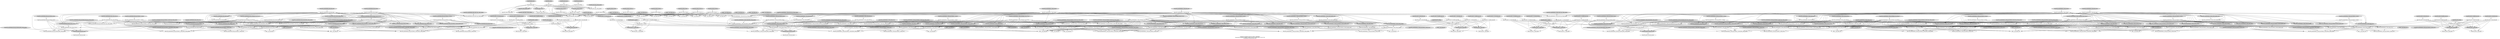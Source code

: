 strict digraph "combined" {
"Sched RL_test0_count_do_count" [style=filled, shape=ellipse];
"Exec RL_test0_count_do_count" [shape=ellipse];
"Sched RL_test0_arbiter" [style=filled, shape=ellipse];
"Exec RL_test0_arbiter" [shape=ellipse];
"Sched RL_test0_0_get_input" [style=filled, shape=ellipse];
"Exec RL_test0_0_get_input" [shape=ellipse];
"Sched RL_test0_0_route_first_flit" [style=filled, shape=ellipse];
"Exec RL_test0_0_route_first_flit" [shape=ellipse];
"Sched RL_test0_0_handle_next_flit" [style=filled, shape=ellipse];
"Exec RL_test0_0_handle_next_flit" [shape=ellipse];
"Sched RL_test0_1_arbiter" [style=filled, shape=ellipse];
"Exec RL_test0_1_arbiter" [shape=ellipse];
"Sched RL_test0_1_0_get_input" [style=filled, shape=ellipse];
"Exec RL_test0_1_0_get_input" [shape=ellipse];
"Sched RL_test0_1_0_route_first_flit" [style=filled, shape=ellipse];
"Exec RL_test0_1_0_route_first_flit" [shape=ellipse];
"Sched RL_test0_1_0_handle_next_flit" [style=filled, shape=ellipse];
"Exec RL_test0_1_0_handle_next_flit" [shape=ellipse];
"Sched RL_test1_count_do_count" [style=filled, shape=ellipse];
"Exec RL_test1_count_do_count" [shape=ellipse];
"Sched RL_test1_arbiter" [style=filled, shape=ellipse];
"Exec RL_test1_arbiter" [shape=ellipse];
"Sched RL_test1_0_get_input" [style=filled, shape=ellipse];
"Exec RL_test1_0_get_input" [shape=ellipse];
"Sched RL_test1_0_route_first_flit" [style=filled, shape=ellipse];
"Exec RL_test1_0_route_first_flit" [shape=ellipse];
"Sched RL_test1_0_handle_next_flit" [style=filled, shape=ellipse];
"Exec RL_test1_0_handle_next_flit" [shape=ellipse];
"Sched RL_test1_1_get_input" [style=filled, shape=ellipse];
"Exec RL_test1_1_get_input" [shape=ellipse];
"Sched RL_test1_1_route_first_flit" [style=filled, shape=ellipse];
"Exec RL_test1_1_route_first_flit" [shape=ellipse];
"Sched RL_test1_1_handle_next_flit" [style=filled, shape=ellipse];
"Exec RL_test1_1_handle_next_flit" [shape=ellipse];
"Sched RL_test1_1_arbiter" [style=filled, shape=ellipse];
"Exec RL_test1_1_arbiter" [shape=ellipse];
"Sched RL_test1_1_0_get_input" [style=filled, shape=ellipse];
"Exec RL_test1_1_0_get_input" [shape=ellipse];
"Sched RL_test1_1_0_route_first_flit" [style=filled, shape=ellipse];
"Exec RL_test1_1_0_route_first_flit" [shape=ellipse];
"Sched RL_test1_1_0_handle_next_flit" [style=filled, shape=ellipse];
"Exec RL_test1_1_0_handle_next_flit" [shape=ellipse];
"Sched RL_test2_count_do_count" [style=filled, shape=ellipse];
"Exec RL_test2_count_do_count" [shape=ellipse];
"Sched RL_test2_arbiter" [style=filled, shape=ellipse];
"Exec RL_test2_arbiter" [shape=ellipse];
"Sched RL_test2_0_get_input" [style=filled, shape=ellipse];
"Exec RL_test2_0_get_input" [shape=ellipse];
"Sched RL_test2_0_route_first_flit" [style=filled, shape=ellipse];
"Exec RL_test2_0_route_first_flit" [shape=ellipse];
"Sched RL_test2_0_handle_next_flit" [style=filled, shape=ellipse];
"Exec RL_test2_0_handle_next_flit" [shape=ellipse];
"Sched RL_test2_1_get_input" [style=filled, shape=ellipse];
"Exec RL_test2_1_get_input" [shape=ellipse];
"Sched RL_test2_1_route_first_flit" [style=filled, shape=ellipse];
"Exec RL_test2_1_route_first_flit" [shape=ellipse];
"Sched RL_test2_1_handle_next_flit" [style=filled, shape=ellipse];
"Exec RL_test2_1_handle_next_flit" [shape=ellipse];
"Sched RL_test2_1_arbiter" [style=filled, shape=ellipse];
"Exec RL_test2_1_arbiter" [shape=ellipse];
"Sched RL_test2_1_0_get_input" [style=filled, shape=ellipse];
"Exec RL_test2_1_0_get_input" [shape=ellipse];
"Sched RL_test2_1_0_route_first_flit" [style=filled, shape=ellipse];
"Exec RL_test2_1_0_route_first_flit" [shape=ellipse];
"Sched RL_test2_1_0_handle_next_flit" [style=filled, shape=ellipse];
"Exec RL_test2_1_0_handle_next_flit" [shape=ellipse];
"Sched RL_test2_1_1_get_input" [style=filled, shape=ellipse];
"Exec RL_test2_1_1_get_input" [shape=ellipse];
"Sched RL_test2_1_1_route_first_flit" [style=filled, shape=ellipse];
"Exec RL_test2_1_1_route_first_flit" [shape=ellipse];
"Sched RL_test2_1_1_handle_next_flit" [style=filled, shape=ellipse];
"Exec RL_test2_1_1_handle_next_flit" [shape=ellipse];
"Sched RL_resultGetters_fsm_start_reg__dreg_update" [style=filled, shape=ellipse];
"Exec RL_resultGetters_fsm_start_reg__dreg_update" [shape=ellipse];
"Sched RL_resultGetters_fsm_state_handle_abort" [style=filled, shape=ellipse];
"Exec RL_resultGetters_fsm_state_handle_abort" [shape=ellipse];
"Sched RL_resultGetters_fsm_state_fired__dreg_update" [style=filled, shape=ellipse];
"Exec RL_resultGetters_fsm_state_fired__dreg_update" [shape=ellipse];
"Sched RL_resultGetters_fsm_state_every" [style=filled, shape=ellipse];
"Exec RL_resultGetters_fsm_state_every" [shape=ellipse];
"Sched RL_resultGetters_fsm_par_blocks_start_reg__dreg_update" [style=filled, shape=ellipse];
"Exec RL_resultGetters_fsm_par_blocks_start_reg__dreg_update" [shape=ellipse];
"Sched RL_resultGetters_fsm_par_blocks_fired__dreg_update" [style=filled, shape=ellipse];
"Exec RL_resultGetters_fsm_par_blocks_fired__dreg_update" [shape=ellipse];
"Sched RL_resultGetters_fsm_par_blocks_restart" [style=filled, shape=ellipse];
"Exec RL_resultGetters_fsm_par_blocks_restart" [shape=ellipse];
"Sched RL_resultGetters_fsm_par_blocks_1_start_reg__dreg_update" [style=filled, shape=ellipse];
"Exec RL_resultGetters_fsm_par_blocks_1_start_reg__dreg_update" [shape=ellipse];
"Sched RL_resultGetters_fsm_par_blocks_1_state_handle_abort" [style=filled, shape=ellipse];
"Exec RL_resultGetters_fsm_par_blocks_1_state_handle_abort" [shape=ellipse];
"Sched RL_resultGetters_fsm_par_blocks_1_state_fired__dreg_update" [style=filled, shape=ellipse];
"Exec RL_resultGetters_fsm_par_blocks_1_state_fired__dreg_update" [shape=ellipse];
"Sched RL_resultGetters_fsm_par_blocks_1_state_every" [style=filled, shape=ellipse];
"Exec RL_resultGetters_fsm_par_blocks_1_state_every" [shape=ellipse];
"Sched RL_resultGetters_fsm_par_blocks_1_restart" [style=filled, shape=ellipse];
"Exec RL_resultGetters_fsm_par_blocks_1_restart" [shape=ellipse];
"Sched RL_resultGetters_fsm_par_blocks_2_start_reg__dreg_update" [style=filled, shape=ellipse];
"Exec RL_resultGetters_fsm_par_blocks_2_start_reg__dreg_update" [shape=ellipse];
"Sched RL_resultGetters_fsm_par_blocks_2_state_handle_abort" [style=filled, shape=ellipse];
"Exec RL_resultGetters_fsm_par_blocks_2_state_handle_abort" [shape=ellipse];
"Sched RL_resultGetters_fsm_par_blocks_2_state_fired__dreg_update" [style=filled, shape=ellipse];
"Exec RL_resultGetters_fsm_par_blocks_2_state_fired__dreg_update" [shape=ellipse];
"Sched RL_resultGetters_fsm_par_blocks_2_state_every" [style=filled, shape=ellipse];
"Exec RL_resultGetters_fsm_par_blocks_2_state_every" [shape=ellipse];
"Sched RL_resultGetters_fsm_par_blocks_2_restart" [style=filled, shape=ellipse];
"Exec RL_resultGetters_fsm_par_blocks_2_restart" [shape=ellipse];
"Sched RL_resultGetters_fsm_restart" [style=filled, shape=ellipse];
"Exec RL_resultGetters_fsm_restart" [shape=ellipse];
"Sched RL_resultGetters_fsm_action_l145c9" [style=filled, shape=ellipse];
"Exec RL_resultGetters_fsm_action_l145c9" [shape=ellipse];
"Sched RL_resultGetters_fsm_action_l149c9" [style=filled, shape=ellipse];
"Exec RL_resultGetters_fsm_action_l149c9" [shape=ellipse];
"Sched RL_resultGetters_fsm_action_l134c9" [style=filled, shape=ellipse];
"Exec RL_resultGetters_fsm_action_l134c9" [shape=ellipse];
"Sched RL_resultGetters_fsm_action_l139c9" [style=filled, shape=ellipse];
"Exec RL_resultGetters_fsm_action_l139c9" [shape=ellipse];
"Sched RL_resultGetters_fsm_actionpar_start_l131c27" [style=filled, shape=ellipse];
"Exec RL_resultGetters_fsm_actionpar_start_l131c27" [shape=ellipse];
"Sched RL_resultGetters_fsm_action_l92c16" [style=filled, shape=ellipse];
"Exec RL_resultGetters_fsm_action_l92c16" [shape=ellipse];
"Sched RL_resultGetters_fsm_action_l132c11" [style=filled, shape=ellipse];
"Exec RL_resultGetters_fsm_action_l132c11" [shape=ellipse];
"Sched RL_resultGetters_fsm_actionpar_run_l131c27" [style=filled, shape=ellipse];
"Exec RL_resultGetters_fsm_actionpar_run_l131c27" [shape=ellipse];
"Sched RL_resultGetters_fsm_idle_l90c22" [style=filled, shape=ellipse];
"Exec RL_resultGetters_fsm_idle_l90c22" [shape=ellipse];
"Sched RL_resultGetters_fsm_idle_l144c5" [style=filled, shape=ellipse];
"Exec RL_resultGetters_fsm_idle_l144c5" [shape=ellipse];
"Sched RL_resultGetters_fsm_idle_l133c5" [style=filled, shape=ellipse];
"Exec RL_resultGetters_fsm_idle_l133c5" [shape=ellipse];
"Sched RL_resultGetters_fsm_fsm_start" [style=filled, shape=ellipse];
"Exec RL_resultGetters_fsm_fsm_start" [shape=ellipse];
"Sched RL_resultGetters_1_fsm_start_reg__dreg_update" [style=filled, shape=ellipse];
"Exec RL_resultGetters_1_fsm_start_reg__dreg_update" [shape=ellipse];
"Sched RL_resultGetters_1_fsm_state_handle_abort" [style=filled, shape=ellipse];
"Exec RL_resultGetters_1_fsm_state_handle_abort" [shape=ellipse];
"Sched RL_resultGetters_1_fsm_state_fired__dreg_update" [style=filled, shape=ellipse];
"Exec RL_resultGetters_1_fsm_state_fired__dreg_update" [shape=ellipse];
"Sched RL_resultGetters_1_fsm_state_every" [style=filled, shape=ellipse];
"Exec RL_resultGetters_1_fsm_state_every" [shape=ellipse];
"Sched RL_resultGetters_1_fsm_par_blocks_start_reg__dreg_update" [style=filled, shape=ellipse];
"Exec RL_resultGetters_1_fsm_par_blocks_start_reg__dreg_update" [shape=ellipse];
"Sched RL_resultGetters_1_fsm_par_blocks_fired__dreg_update" [style=filled, shape=ellipse];
"Exec RL_resultGetters_1_fsm_par_blocks_fired__dreg_update" [shape=ellipse];
"Sched RL_resultGetters_1_fsm_par_blocks_restart" [style=filled, shape=ellipse];
"Exec RL_resultGetters_1_fsm_par_blocks_restart" [shape=ellipse];
"Sched RL_resultGetters_1_fsm_par_blocks_1_start_reg__dreg_update" [style=filled, shape=ellipse];
"Exec RL_resultGetters_1_fsm_par_blocks_1_start_reg__dreg_update" [shape=ellipse];
"Sched RL_resultGetters_1_fsm_par_blocks_1_state_handle_abort" [style=filled, shape=ellipse];
"Exec RL_resultGetters_1_fsm_par_blocks_1_state_handle_abort" [shape=ellipse];
"Sched RL_resultGetters_1_fsm_par_blocks_1_state_fired__dreg_update" [style=filled, shape=ellipse];
"Exec RL_resultGetters_1_fsm_par_blocks_1_state_fired__dreg_update" [shape=ellipse];
"Sched RL_resultGetters_1_fsm_par_blocks_1_state_every" [style=filled, shape=ellipse];
"Exec RL_resultGetters_1_fsm_par_blocks_1_state_every" [shape=ellipse];
"Sched RL_resultGetters_1_fsm_par_blocks_1_restart" [style=filled, shape=ellipse];
"Exec RL_resultGetters_1_fsm_par_blocks_1_restart" [shape=ellipse];
"Sched RL_resultGetters_1_fsm_par_blocks_2_start_reg__dreg_update" [style=filled, shape=ellipse];
"Exec RL_resultGetters_1_fsm_par_blocks_2_start_reg__dreg_update" [shape=ellipse];
"Sched RL_resultGetters_1_fsm_par_blocks_2_state_handle_abort" [style=filled, shape=ellipse];
"Exec RL_resultGetters_1_fsm_par_blocks_2_state_handle_abort" [shape=ellipse];
"Sched RL_resultGetters_1_fsm_par_blocks_2_state_fired__dreg_update" [style=filled, shape=ellipse];
"Exec RL_resultGetters_1_fsm_par_blocks_2_state_fired__dreg_update" [shape=ellipse];
"Sched RL_resultGetters_1_fsm_par_blocks_2_state_every" [style=filled, shape=ellipse];
"Exec RL_resultGetters_1_fsm_par_blocks_2_state_every" [shape=ellipse];
"Sched RL_resultGetters_1_fsm_par_blocks_2_restart" [style=filled, shape=ellipse];
"Exec RL_resultGetters_1_fsm_par_blocks_2_restart" [shape=ellipse];
"Sched RL_resultGetters_1_fsm_par_blocks_3_start_reg__dreg_update" [style=filled, shape=ellipse];
"Exec RL_resultGetters_1_fsm_par_blocks_3_start_reg__dreg_update" [shape=ellipse];
"Sched RL_resultGetters_1_fsm_par_blocks_3_state_handle_abort" [style=filled, shape=ellipse];
"Exec RL_resultGetters_1_fsm_par_blocks_3_state_handle_abort" [shape=ellipse];
"Sched RL_resultGetters_1_fsm_par_blocks_3_state_fired__dreg_update" [style=filled, shape=ellipse];
"Exec RL_resultGetters_1_fsm_par_blocks_3_state_fired__dreg_update" [shape=ellipse];
"Sched RL_resultGetters_1_fsm_par_blocks_3_state_every" [style=filled, shape=ellipse];
"Exec RL_resultGetters_1_fsm_par_blocks_3_state_every" [shape=ellipse];
"Sched RL_resultGetters_1_fsm_par_blocks_3_restart" [style=filled, shape=ellipse];
"Exec RL_resultGetters_1_fsm_par_blocks_3_restart" [shape=ellipse];
"Sched RL_resultGetters_1_fsm_restart" [style=filled, shape=ellipse];
"Exec RL_resultGetters_1_fsm_restart" [shape=ellipse];
"Sched RL_resultGetters_1_fsm_action_l200c9" [style=filled, shape=ellipse];
"Exec RL_resultGetters_1_fsm_action_l200c9" [shape=ellipse];
"Sched RL_resultGetters_1_fsm_action_l205c9" [style=filled, shape=ellipse];
"Exec RL_resultGetters_1_fsm_action_l205c9" [shape=ellipse];
"Sched RL_resultGetters_1_fsm_action_l211c9" [style=filled, shape=ellipse];
"Exec RL_resultGetters_1_fsm_action_l211c9" [shape=ellipse];
"Sched RL_resultGetters_1_fsm_action_l216c9" [style=filled, shape=ellipse];
"Exec RL_resultGetters_1_fsm_action_l216c9" [shape=ellipse];
"Sched RL_resultGetters_1_fsm_action_l189c9" [style=filled, shape=ellipse];
"Exec RL_resultGetters_1_fsm_action_l189c9" [shape=ellipse];
"Sched RL_resultGetters_1_fsm_action_l194c9" [style=filled, shape=ellipse];
"Exec RL_resultGetters_1_fsm_action_l194c9" [shape=ellipse];
"Sched RL_resultGetters_1_fsm_action_l178c9" [style=filled, shape=ellipse];
"Exec RL_resultGetters_1_fsm_action_l178c9" [shape=ellipse];
"Sched RL_resultGetters_1_fsm_action_l183c9" [style=filled, shape=ellipse];
"Exec RL_resultGetters_1_fsm_action_l183c9" [shape=ellipse];
"Sched RL_resultGetters_1_fsm_actionpar_start_l175c27" [style=filled, shape=ellipse];
"Exec RL_resultGetters_1_fsm_actionpar_start_l175c27" [shape=ellipse];
"Sched RL_resultGetters_1_fsm_action_l92c16" [style=filled, shape=ellipse];
"Exec RL_resultGetters_1_fsm_action_l92c16" [shape=ellipse];
"Sched RL_resultGetters_1_fsm_action_l176c11" [style=filled, shape=ellipse];
"Exec RL_resultGetters_1_fsm_action_l176c11" [shape=ellipse];
"Sched RL_resultGetters_1_fsm_actionpar_run_l175c27" [style=filled, shape=ellipse];
"Exec RL_resultGetters_1_fsm_actionpar_run_l175c27" [shape=ellipse];
"Sched RL_resultGetters_1_fsm_idle_l90c22" [style=filled, shape=ellipse];
"Exec RL_resultGetters_1_fsm_idle_l90c22" [shape=ellipse];
"Sched RL_resultGetters_1_fsm_idle_l199c5" [style=filled, shape=ellipse];
"Exec RL_resultGetters_1_fsm_idle_l199c5" [shape=ellipse];
"Sched RL_resultGetters_1_fsm_idle_l188c5" [style=filled, shape=ellipse];
"Exec RL_resultGetters_1_fsm_idle_l188c5" [shape=ellipse];
"Sched RL_resultGetters_1_fsm_idle_l177c5" [style=filled, shape=ellipse];
"Exec RL_resultGetters_1_fsm_idle_l177c5" [shape=ellipse];
"Sched RL_resultGetters_1_fsm_fsm_start" [style=filled, shape=ellipse];
"Exec RL_resultGetters_1_fsm_fsm_start" [shape=ellipse];
"Sched RL_resultGetters_2_fsm_start_reg__dreg_update" [style=filled, shape=ellipse];
"Exec RL_resultGetters_2_fsm_start_reg__dreg_update" [shape=ellipse];
"Sched RL_resultGetters_2_fsm_state_handle_abort" [style=filled, shape=ellipse];
"Exec RL_resultGetters_2_fsm_state_handle_abort" [shape=ellipse];
"Sched RL_resultGetters_2_fsm_state_fired__dreg_update" [style=filled, shape=ellipse];
"Exec RL_resultGetters_2_fsm_state_fired__dreg_update" [shape=ellipse];
"Sched RL_resultGetters_2_fsm_state_every" [style=filled, shape=ellipse];
"Exec RL_resultGetters_2_fsm_state_every" [shape=ellipse];
"Sched RL_resultGetters_2_fsm_par_blocks_start_reg__dreg_update" [style=filled, shape=ellipse];
"Exec RL_resultGetters_2_fsm_par_blocks_start_reg__dreg_update" [shape=ellipse];
"Sched RL_resultGetters_2_fsm_par_blocks_fired__dreg_update" [style=filled, shape=ellipse];
"Exec RL_resultGetters_2_fsm_par_blocks_fired__dreg_update" [shape=ellipse];
"Sched RL_resultGetters_2_fsm_par_blocks_restart" [style=filled, shape=ellipse];
"Exec RL_resultGetters_2_fsm_par_blocks_restart" [shape=ellipse];
"Sched RL_resultGetters_2_fsm_par_blocks_1_start_reg__dreg_update" [style=filled, shape=ellipse];
"Exec RL_resultGetters_2_fsm_par_blocks_1_start_reg__dreg_update" [shape=ellipse];
"Sched RL_resultGetters_2_fsm_par_blocks_1_state_handle_abort" [style=filled, shape=ellipse];
"Exec RL_resultGetters_2_fsm_par_blocks_1_state_handle_abort" [shape=ellipse];
"Sched RL_resultGetters_2_fsm_par_blocks_1_state_fired__dreg_update" [style=filled, shape=ellipse];
"Exec RL_resultGetters_2_fsm_par_blocks_1_state_fired__dreg_update" [shape=ellipse];
"Sched RL_resultGetters_2_fsm_par_blocks_1_state_every" [style=filled, shape=ellipse];
"Exec RL_resultGetters_2_fsm_par_blocks_1_state_every" [shape=ellipse];
"Sched RL_resultGetters_2_fsm_par_blocks_1_restart" [style=filled, shape=ellipse];
"Exec RL_resultGetters_2_fsm_par_blocks_1_restart" [shape=ellipse];
"Sched RL_resultGetters_2_fsm_par_blocks_2_start_reg__dreg_update" [style=filled, shape=ellipse];
"Exec RL_resultGetters_2_fsm_par_blocks_2_start_reg__dreg_update" [shape=ellipse];
"Sched RL_resultGetters_2_fsm_par_blocks_2_state_handle_abort" [style=filled, shape=ellipse];
"Exec RL_resultGetters_2_fsm_par_blocks_2_state_handle_abort" [shape=ellipse];
"Sched RL_resultGetters_2_fsm_par_blocks_2_state_fired__dreg_update" [style=filled, shape=ellipse];
"Exec RL_resultGetters_2_fsm_par_blocks_2_state_fired__dreg_update" [shape=ellipse];
"Sched RL_resultGetters_2_fsm_par_blocks_2_state_every" [style=filled, shape=ellipse];
"Exec RL_resultGetters_2_fsm_par_blocks_2_state_every" [shape=ellipse];
"Sched RL_resultGetters_2_fsm_par_blocks_2_restart" [style=filled, shape=ellipse];
"Exec RL_resultGetters_2_fsm_par_blocks_2_restart" [shape=ellipse];
"Sched RL_resultGetters_2_fsm_par_blocks_3_start_reg__dreg_update" [style=filled, shape=ellipse];
"Exec RL_resultGetters_2_fsm_par_blocks_3_start_reg__dreg_update" [shape=ellipse];
"Sched RL_resultGetters_2_fsm_par_blocks_3_state_handle_abort" [style=filled, shape=ellipse];
"Exec RL_resultGetters_2_fsm_par_blocks_3_state_handle_abort" [shape=ellipse];
"Sched RL_resultGetters_2_fsm_par_blocks_3_state_fired__dreg_update" [style=filled, shape=ellipse];
"Exec RL_resultGetters_2_fsm_par_blocks_3_state_fired__dreg_update" [shape=ellipse];
"Sched RL_resultGetters_2_fsm_par_blocks_3_state_every" [style=filled, shape=ellipse];
"Exec RL_resultGetters_2_fsm_par_blocks_3_state_every" [shape=ellipse];
"Sched RL_resultGetters_2_fsm_par_blocks_3_restart" [style=filled, shape=ellipse];
"Exec RL_resultGetters_2_fsm_par_blocks_3_restart" [shape=ellipse];
"Sched RL_resultGetters_2_fsm_par_blocks_4_start_reg__dreg_update" [style=filled, shape=ellipse];
"Exec RL_resultGetters_2_fsm_par_blocks_4_start_reg__dreg_update" [shape=ellipse];
"Sched RL_resultGetters_2_fsm_par_blocks_4_state_handle_abort" [style=filled, shape=ellipse];
"Exec RL_resultGetters_2_fsm_par_blocks_4_state_handle_abort" [shape=ellipse];
"Sched RL_resultGetters_2_fsm_par_blocks_4_state_fired__dreg_update" [style=filled, shape=ellipse];
"Exec RL_resultGetters_2_fsm_par_blocks_4_state_fired__dreg_update" [shape=ellipse];
"Sched RL_resultGetters_2_fsm_par_blocks_4_state_every" [style=filled, shape=ellipse];
"Exec RL_resultGetters_2_fsm_par_blocks_4_state_every" [shape=ellipse];
"Sched RL_resultGetters_2_fsm_par_blocks_4_restart" [style=filled, shape=ellipse];
"Exec RL_resultGetters_2_fsm_par_blocks_4_restart" [shape=ellipse];
"Sched RL_resultGetters_2_fsm_restart" [style=filled, shape=ellipse];
"Exec RL_resultGetters_2_fsm_restart" [shape=ellipse];
"Sched RL_resultGetters_2_fsm_action_l293c9" [style=filled, shape=ellipse];
"Exec RL_resultGetters_2_fsm_action_l293c9" [shape=ellipse];
"Sched RL_resultGetters_2_fsm_action_l298c9" [style=filled, shape=ellipse];
"Exec RL_resultGetters_2_fsm_action_l298c9" [shape=ellipse];
"Sched RL_resultGetters_2_fsm_action_l269c9" [style=filled, shape=ellipse];
"Exec RL_resultGetters_2_fsm_action_l269c9" [shape=ellipse];
"Sched RL_resultGetters_2_fsm_action_l274c9" [style=filled, shape=ellipse];
"Exec RL_resultGetters_2_fsm_action_l274c9" [shape=ellipse];
"Sched RL_resultGetters_2_fsm_action_l258c9" [style=filled, shape=ellipse];
"Exec RL_resultGetters_2_fsm_action_l258c9" [shape=ellipse];
"Sched RL_resultGetters_2_fsm_action_l263c9" [style=filled, shape=ellipse];
"Exec RL_resultGetters_2_fsm_action_l263c9" [shape=ellipse];
"Sched RL_resultGetters_2_fsm_action_l247c9" [style=filled, shape=ellipse];
"Exec RL_resultGetters_2_fsm_action_l247c9" [shape=ellipse];
"Sched RL_resultGetters_2_fsm_action_l252c9" [style=filled, shape=ellipse];
"Exec RL_resultGetters_2_fsm_action_l252c9" [shape=ellipse];
"Sched RL_resultGetters_2_fsm_actionpar_start_l244c27" [style=filled, shape=ellipse];
"Exec RL_resultGetters_2_fsm_actionpar_start_l244c27" [shape=ellipse];
"Sched RL_resultGetters_2_fsm_action_l92c16" [style=filled, shape=ellipse];
"Exec RL_resultGetters_2_fsm_action_l92c16" [shape=ellipse];
"Sched RL_resultGetters_2_fsm_action_l245c11" [style=filled, shape=ellipse];
"Exec RL_resultGetters_2_fsm_action_l245c11" [shape=ellipse];
"Sched RL_resultGetters_2_fsm_actionpar_run_l244c27" [style=filled, shape=ellipse];
"Exec RL_resultGetters_2_fsm_actionpar_run_l244c27" [shape=ellipse];
"Sched RL_resultGetters_2_fsm_idle_l90c22" [style=filled, shape=ellipse];
"Exec RL_resultGetters_2_fsm_idle_l90c22" [shape=ellipse];
"Sched RL_resultGetters_2_fsm_idle_l292c5" [style=filled, shape=ellipse];
"Exec RL_resultGetters_2_fsm_idle_l292c5" [shape=ellipse];
"Sched RL_resultGetters_2_fsm_idle_l268c5" [style=filled, shape=ellipse];
"Exec RL_resultGetters_2_fsm_idle_l268c5" [shape=ellipse];
"Sched RL_resultGetters_2_fsm_idle_l257c5" [style=filled, shape=ellipse];
"Exec RL_resultGetters_2_fsm_idle_l257c5" [shape=ellipse];
"Sched RL_resultGetters_2_fsm_idle_l246c5" [style=filled, shape=ellipse];
"Exec RL_resultGetters_2_fsm_idle_l246c5" [shape=ellipse];
"Sched RL_resultGetters_2_fsm_fsm_start" [style=filled, shape=ellipse];
"Exec RL_resultGetters_2_fsm_fsm_start" [shape=ellipse];
"Sched RL_start_reg__dreg_update" [style=filled, shape=ellipse];
"Exec RL_start_reg__dreg_update" [shape=ellipse];
"Sched RL_state_handle_abort" [style=filled, shape=ellipse];
"Exec RL_state_handle_abort" [shape=ellipse];
"Sched RL_state_fired__dreg_update" [style=filled, shape=ellipse];
"Exec RL_state_fired__dreg_update" [shape=ellipse];
"Sched RL_state_every" [style=filled, shape=ellipse];
"Exec RL_state_every" [shape=ellipse];
"Sched RL_restart" [style=filled, shape=ellipse];
"Exec RL_restart" [shape=ellipse];
"Sched RL_action_l132c9" [style=filled, shape=ellipse];
"Exec RL_action_l132c9" [shape=ellipse];
"Sched RL_action_l119c13" [style=filled, shape=ellipse];
"Exec RL_action_l119c13" [shape=ellipse];
"Sched RL_action_l120c9" [style=filled, shape=ellipse];
"Exec RL_action_l120c9" [shape=ellipse];
"Sched RL_action_l119c13_1" [style=filled, shape=ellipse];
"Exec RL_action_l119c13_1" [shape=ellipse];
"Sched RL_action_l120c9_1" [style=filled, shape=ellipse];
"Exec RL_action_l120c9_1" [shape=ellipse];
"Sched RL_action_l119c13_2" [style=filled, shape=ellipse];
"Exec RL_action_l119c13_2" [shape=ellipse];
"Sched RL_action_l120c9_2" [style=filled, shape=ellipse];
"Exec RL_action_l120c9_2" [shape=ellipse];
"Sched RL_action_l134c9" [style=filled, shape=ellipse];
"Exec RL_action_l134c9" [shape=ellipse];
"Sched RL_idle_l131c15" [style=filled, shape=ellipse];
"Exec RL_idle_l131c15" [shape=ellipse];
"Sched RL_fsm_start" [style=filled, shape=ellipse];
"Exec RL_fsm_start" [shape=ellipse];
"Sched RL_auto_start" [style=filled, shape=ellipse];
"Exec RL_auto_start" [shape=ellipse];
"Sched RL_auto_finish" [style=filled, shape=ellipse];
"Exec RL_auto_finish" [shape=ellipse];
"Sched __me_check_54" [style=filled, shape=ellipse];
"Exec __me_check_54" [shape=ellipse];
"Sched __me_check_56" [style=filled, shape=ellipse];
"Exec __me_check_56" [shape=ellipse];
"Sched __me_check_89" [style=filled, shape=ellipse];
"Exec __me_check_89" [shape=ellipse];
"Sched __me_check_90" [style=filled, shape=ellipse];
"Exec __me_check_90" [shape=ellipse];
"Sched __me_check_91" [style=filled, shape=ellipse];
"Exec __me_check_91" [shape=ellipse];
"Sched __me_check_93" [style=filled, shape=ellipse];
"Exec __me_check_93" [shape=ellipse];
"Sched __me_check_95" [style=filled, shape=ellipse];
"Exec __me_check_95" [shape=ellipse];
"Sched __me_check_134" [style=filled, shape=ellipse];
"Exec __me_check_134" [shape=ellipse];
"Sched __me_check_136" [style=filled, shape=ellipse];
"Exec __me_check_136" [shape=ellipse];
"Sched __me_check_138" [style=filled, shape=ellipse];
"Exec __me_check_138" [shape=ellipse];
"Sched __me_check_140" [style=filled, shape=ellipse];
"Exec __me_check_140" [shape=ellipse];
"Sched __me_check_157" [style=filled, shape=ellipse];
"Exec __me_check_157" [shape=ellipse];
"Sched __me_check_158" [style=filled, shape=ellipse];
"Exec __me_check_158" [shape=ellipse];
"Sched __me_check_159" [style=filled, shape=ellipse];
"Exec __me_check_159" [shape=ellipse];
"Sched __me_check_160" [style=filled, shape=ellipse];
"Exec __me_check_160" [shape=ellipse];
"Sched __me_check_161" [style=filled, shape=ellipse];
"Exec __me_check_161" [shape=ellipse];
"Sched __me_check_162" [style=filled, shape=ellipse];
"Exec __me_check_162" [shape=ellipse];
"Sched __me_check_163" [style=filled, shape=ellipse];
"Exec __me_check_163" [shape=ellipse];
"Sched __me_check_54"->"Exec __me_check_54";
"Exec RL_resultGetters_fsm_action_l145c9"->"Exec __me_check_54";
"Exec RL_resultGetters_fsm_action_l149c9"->"Exec __me_check_54";
"Exec RL_resultGetters_fsm_action_l145c9"->"Exec __me_check_54";
"Exec RL_resultGetters_fsm_action_l149c9"->"Exec __me_check_54";
"Exec RL_resultGetters_fsm_action_l134c9"->"Exec __me_check_54";
"Exec RL_resultGetters_fsm_action_l139c9"->"Exec __me_check_54";
"Exec RL_resultGetters_fsm_actionpar_start_l131c27"->"Exec __me_check_54";
"Exec RL_resultGetters_fsm_action_l92c16"->"Exec __me_check_54";
"Sched __me_check_56"->"Exec __me_check_56";
"Exec RL_resultGetters_fsm_action_l134c9"->"Exec __me_check_56";
"Exec RL_resultGetters_fsm_action_l139c9"->"Exec __me_check_56";
"Sched __me_check_89"->"Exec __me_check_89";
"Exec RL_resultGetters_1_fsm_action_l200c9"->"Exec __me_check_89";
"Exec RL_resultGetters_1_fsm_action_l205c9"->"Exec __me_check_89";
"Exec RL_resultGetters_1_fsm_action_l211c9"->"Exec __me_check_89";
"Exec RL_resultGetters_1_fsm_action_l216c9"->"Exec __me_check_89";
"Exec RL_resultGetters_1_fsm_action_l200c9"->"Exec __me_check_89";
"Exec RL_resultGetters_1_fsm_action_l205c9"->"Exec __me_check_89";
"Exec RL_resultGetters_1_fsm_action_l211c9"->"Exec __me_check_89";
"Exec RL_resultGetters_1_fsm_action_l216c9"->"Exec __me_check_89";
"Exec RL_resultGetters_1_fsm_action_l189c9"->"Exec __me_check_89";
"Exec RL_resultGetters_1_fsm_action_l194c9"->"Exec __me_check_89";
"Exec RL_resultGetters_1_fsm_action_l178c9"->"Exec __me_check_89";
"Exec RL_resultGetters_1_fsm_action_l183c9"->"Exec __me_check_89";
"Exec RL_resultGetters_1_fsm_actionpar_start_l175c27"->"Exec __me_check_89";
"Exec RL_resultGetters_1_fsm_action_l92c16"->"Exec __me_check_89";
"Sched __me_check_90"->"Exec __me_check_90";
"Exec RL_resultGetters_1_fsm_action_l205c9"->"Exec __me_check_90";
"Exec RL_resultGetters_1_fsm_action_l211c9"->"Exec __me_check_90";
"Exec RL_resultGetters_1_fsm_action_l216c9"->"Exec __me_check_90";
"Sched __me_check_91"->"Exec __me_check_91";
"Exec RL_resultGetters_1_fsm_action_l211c9"->"Exec __me_check_91";
"Exec RL_resultGetters_1_fsm_action_l216c9"->"Exec __me_check_91";
"Sched __me_check_93"->"Exec __me_check_93";
"Exec RL_resultGetters_1_fsm_action_l189c9"->"Exec __me_check_93";
"Exec RL_resultGetters_1_fsm_action_l194c9"->"Exec __me_check_93";
"Sched __me_check_95"->"Exec __me_check_95";
"Exec RL_resultGetters_1_fsm_action_l178c9"->"Exec __me_check_95";
"Exec RL_resultGetters_1_fsm_action_l183c9"->"Exec __me_check_95";
"Sched __me_check_134"->"Exec __me_check_134";
"Exec RL_resultGetters_2_fsm_action_l293c9"->"Exec __me_check_134";
"Exec RL_resultGetters_2_fsm_action_l298c9"->"Exec __me_check_134";
"Exec RL_resultGetters_2_fsm_action_l293c9"->"Exec __me_check_134";
"Exec RL_resultGetters_2_fsm_action_l298c9"->"Exec __me_check_134";
"Exec RL_resultGetters_2_fsm_action_l269c9"->"Exec __me_check_134";
"Exec RL_resultGetters_2_fsm_action_l274c9"->"Exec __me_check_134";
"Exec RL_resultGetters_2_fsm_action_l258c9"->"Exec __me_check_134";
"Exec RL_resultGetters_2_fsm_action_l263c9"->"Exec __me_check_134";
"Exec RL_resultGetters_2_fsm_action_l247c9"->"Exec __me_check_134";
"Exec RL_resultGetters_2_fsm_action_l252c9"->"Exec __me_check_134";
"Exec RL_resultGetters_2_fsm_actionpar_start_l244c27"->"Exec __me_check_134";
"Exec RL_resultGetters_2_fsm_action_l92c16"->"Exec __me_check_134";
"Sched __me_check_136"->"Exec __me_check_136";
"Exec RL_resultGetters_2_fsm_action_l269c9"->"Exec __me_check_136";
"Exec RL_resultGetters_2_fsm_action_l274c9"->"Exec __me_check_136";
"Sched __me_check_138"->"Exec __me_check_138";
"Exec RL_resultGetters_2_fsm_action_l258c9"->"Exec __me_check_138";
"Exec RL_resultGetters_2_fsm_action_l263c9"->"Exec __me_check_138";
"Sched __me_check_140"->"Exec __me_check_140";
"Exec RL_resultGetters_2_fsm_action_l247c9"->"Exec __me_check_140";
"Exec RL_resultGetters_2_fsm_action_l252c9"->"Exec __me_check_140";
"Sched __me_check_157"->"Exec __me_check_157";
"Exec RL_action_l132c9"->"Exec __me_check_157";
"Exec RL_action_l119c13"->"Exec __me_check_157";
"Exec RL_action_l120c9"->"Exec __me_check_157";
"Exec RL_action_l119c13_1"->"Exec __me_check_157";
"Exec RL_action_l120c9_1"->"Exec __me_check_157";
"Exec RL_action_l119c13_2"->"Exec __me_check_157";
"Exec RL_action_l120c9_2"->"Exec __me_check_157";
"Exec RL_action_l134c9"->"Exec __me_check_157";
"Sched __me_check_158"->"Exec __me_check_158";
"Exec RL_action_l119c13"->"Exec __me_check_158";
"Exec RL_action_l120c9"->"Exec __me_check_158";
"Exec RL_action_l119c13_1"->"Exec __me_check_158";
"Exec RL_action_l120c9_1"->"Exec __me_check_158";
"Exec RL_action_l119c13_2"->"Exec __me_check_158";
"Exec RL_action_l120c9_2"->"Exec __me_check_158";
"Exec RL_action_l134c9"->"Exec __me_check_158";
"Sched __me_check_159"->"Exec __me_check_159";
"Exec RL_action_l120c9"->"Exec __me_check_159";
"Exec RL_action_l119c13_1"->"Exec __me_check_159";
"Exec RL_action_l120c9_1"->"Exec __me_check_159";
"Exec RL_action_l119c13_2"->"Exec __me_check_159";
"Exec RL_action_l120c9_2"->"Exec __me_check_159";
"Exec RL_action_l134c9"->"Exec __me_check_159";
"Sched __me_check_160"->"Exec __me_check_160";
"Exec RL_action_l119c13_1"->"Exec __me_check_160";
"Exec RL_action_l120c9_1"->"Exec __me_check_160";
"Exec RL_action_l119c13_2"->"Exec __me_check_160";
"Exec RL_action_l120c9_2"->"Exec __me_check_160";
"Exec RL_action_l134c9"->"Exec __me_check_160";
"Sched __me_check_161"->"Exec __me_check_161";
"Exec RL_action_l120c9_1"->"Exec __me_check_161";
"Exec RL_action_l119c13_2"->"Exec __me_check_161";
"Exec RL_action_l120c9_2"->"Exec __me_check_161";
"Exec RL_action_l134c9"->"Exec __me_check_161";
"Sched __me_check_162"->"Exec __me_check_162";
"Exec RL_action_l119c13_2"->"Exec __me_check_162";
"Exec RL_action_l120c9_2"->"Exec __me_check_162";
"Exec RL_action_l134c9"->"Exec __me_check_162";
"Sched __me_check_163"->"Exec __me_check_163";
"Exec RL_action_l120c9_2"->"Exec __me_check_163";
"Exec RL_action_l134c9"->"Exec __me_check_163";
"Sched RL_restart"->"Exec RL_restart";
"Exec RL_restart"->"Sched RL_action_l132c9";
"Exec RL_fsm_start"->"Sched RL_action_l132c9";
"Exec RL_restart"->"Sched RL_action_l132c9";
"Exec RL_fsm_start"->"Sched RL_action_l132c9";
"Sched RL_action_l132c9"->"Exec RL_action_l132c9";
"Exec RL_restart"->"Exec RL_action_l132c9";
"Exec RL_fsm_start"->"Exec RL_action_l132c9";
"Sched RL_action_l119c13"->"Exec RL_action_l119c13";
"Sched RL_action_l120c9"->"Exec RL_action_l120c9";
"Sched RL_action_l119c13_1"->"Exec RL_action_l119c13_1";
"Sched RL_action_l120c9_1"->"Exec RL_action_l120c9_1";
"Sched RL_action_l119c13_2"->"Exec RL_action_l119c13_2";
"Sched RL_action_l120c9_2"->"Exec RL_action_l120c9_2";
"Sched RL_action_l134c9"->"Exec RL_action_l134c9";
"Exec RL_restart"->"Sched RL_idle_l131c15";
"Exec RL_fsm_start"->"Sched RL_idle_l131c15";
"Exec RL_restart"->"Sched RL_idle_l131c15";
"Exec RL_fsm_start"->"Sched RL_idle_l131c15";
"Sched RL_idle_l131c15"->"Exec RL_idle_l131c15";
"Exec RL_restart"->"Exec RL_idle_l131c15";
"Exec RL_fsm_start"->"Exec RL_idle_l131c15";
"Sched RL_fsm_start"->"Exec RL_fsm_start";
"Sched RL_auto_start"->"Exec RL_auto_start";
"Sched RL_auto_finish"->"Exec RL_auto_finish";
"Sched RL_test0_arbiter"->"Exec RL_test0_arbiter";
"Exec RL_test0_0_route_first_flit"->"Exec RL_test0_arbiter";
"Exec RL_test0_0_handle_next_flit"->"Exec RL_test0_arbiter";
"Exec RL_resultGetters_fsm_par_blocks_restart"->"Sched RL_test0_count_do_count";
"Exec RL_resultGetters_fsm_restart"->"Sched RL_test0_count_do_count";
"Exec RL_resultGetters_fsm_actionpar_start_l131c27"->"Sched RL_test0_count_do_count";
"Exec RL_resultGetters_fsm_action_l132c11"->"Sched RL_test0_count_do_count";
"Exec RL_resultGetters_fsm_actionpar_run_l131c27"->"Sched RL_test0_count_do_count";
"Exec RL_resultGetters_fsm_fsm_start"->"Sched RL_test0_count_do_count";
"Exec RL_resultGetters_fsm_actionpar_start_l131c27"->"Sched RL_test0_count_do_count";
"Exec RL_resultGetters_fsm_par_blocks_restart"->"Sched RL_test0_count_do_count";
"Exec RL_resultGetters_fsm_restart"->"Sched RL_test0_count_do_count";
"Exec RL_resultGetters_fsm_action_l132c11"->"Sched RL_test0_count_do_count";
"Exec RL_resultGetters_fsm_actionpar_run_l131c27"->"Sched RL_test0_count_do_count";
"Exec RL_resultGetters_fsm_fsm_start"->"Sched RL_test0_count_do_count";
"Sched RL_test0_count_do_count"->"Exec RL_test0_count_do_count";
"Exec RL_test0_arbiter"->"Sched RL_test0_0_get_input";
"Exec RL_test0_0_route_first_flit"->"Sched RL_test0_0_get_input";
"Exec RL_test0_0_handle_next_flit"->"Sched RL_test0_0_get_input";
"Exec RL_test0_arbiter"->"Sched RL_test0_0_get_input";
"Exec RL_test0_0_route_first_flit"->"Sched RL_test0_0_get_input";
"Exec RL_test0_0_handle_next_flit"->"Sched RL_test0_0_get_input";
"Sched RL_test0_0_get_input"->"Exec RL_test0_0_get_input";
"Exec RL_test0_arbiter"->"Exec RL_test0_0_get_input";
"Exec RL_test0_0_route_first_flit"->"Exec RL_test0_0_get_input";
"Exec RL_test0_0_handle_next_flit"->"Exec RL_test0_0_get_input";
"Sched RL_test0_0_route_first_flit"->"Exec RL_test0_0_route_first_flit";
"Sched RL_test0_0_handle_next_flit"->"Exec RL_test0_0_handle_next_flit";
"Sched RL_test0_1_arbiter"->"Exec RL_test0_1_arbiter";
"Exec RL_test0_1_0_route_first_flit"->"Exec RL_test0_1_arbiter";
"Exec RL_test0_1_0_handle_next_flit"->"Exec RL_test0_1_arbiter";
"Exec RL_test0_1_arbiter"->"Sched RL_test0_1_0_get_input";
"Exec RL_test0_1_0_route_first_flit"->"Sched RL_test0_1_0_get_input";
"Exec RL_test0_1_0_handle_next_flit"->"Sched RL_test0_1_0_get_input";
"Exec RL_test0_1_arbiter"->"Sched RL_test0_1_0_get_input";
"Exec RL_test0_1_0_route_first_flit"->"Sched RL_test0_1_0_get_input";
"Exec RL_test0_1_0_handle_next_flit"->"Sched RL_test0_1_0_get_input";
"Sched RL_test0_1_0_get_input"->"Exec RL_test0_1_0_get_input";
"Exec RL_test0_1_arbiter"->"Exec RL_test0_1_0_get_input";
"Exec RL_test0_1_0_route_first_flit"->"Exec RL_test0_1_0_get_input";
"Exec RL_test0_1_0_handle_next_flit"->"Exec RL_test0_1_0_get_input";
"Sched RL_test0_1_0_route_first_flit"->"Exec RL_test0_1_0_route_first_flit";
"Sched RL_test0_1_0_handle_next_flit"->"Exec RL_test0_1_0_handle_next_flit";
"Sched RL_test1_arbiter"->"Exec RL_test1_arbiter";
"Exec RL_test1_0_route_first_flit"->"Exec RL_test1_arbiter";
"Exec RL_test1_0_handle_next_flit"->"Exec RL_test1_arbiter";
"Exec RL_test1_1_route_first_flit"->"Exec RL_test1_arbiter";
"Exec RL_test1_1_handle_next_flit"->"Exec RL_test1_arbiter";
"Exec RL_resultGetters_1_fsm_par_blocks_restart"->"Sched RL_test1_count_do_count";
"Exec RL_resultGetters_1_fsm_restart"->"Sched RL_test1_count_do_count";
"Exec RL_resultGetters_1_fsm_actionpar_start_l175c27"->"Sched RL_test1_count_do_count";
"Exec RL_resultGetters_1_fsm_action_l176c11"->"Sched RL_test1_count_do_count";
"Exec RL_resultGetters_1_fsm_actionpar_run_l175c27"->"Sched RL_test1_count_do_count";
"Exec RL_resultGetters_1_fsm_fsm_start"->"Sched RL_test1_count_do_count";
"Exec RL_resultGetters_1_fsm_actionpar_start_l175c27"->"Sched RL_test1_count_do_count";
"Exec RL_resultGetters_1_fsm_par_blocks_restart"->"Sched RL_test1_count_do_count";
"Exec RL_resultGetters_1_fsm_restart"->"Sched RL_test1_count_do_count";
"Exec RL_resultGetters_1_fsm_action_l176c11"->"Sched RL_test1_count_do_count";
"Exec RL_resultGetters_1_fsm_actionpar_run_l175c27"->"Sched RL_test1_count_do_count";
"Exec RL_resultGetters_1_fsm_fsm_start"->"Sched RL_test1_count_do_count";
"Sched RL_test1_count_do_count"->"Exec RL_test1_count_do_count";
"Exec RL_test1_arbiter"->"Sched RL_test1_0_get_input";
"Exec RL_test1_0_route_first_flit"->"Sched RL_test1_0_get_input";
"Exec RL_test1_0_handle_next_flit"->"Sched RL_test1_0_get_input";
"Exec RL_test1_1_route_first_flit"->"Sched RL_test1_0_get_input";
"Exec RL_test1_1_handle_next_flit"->"Sched RL_test1_0_get_input";
"Exec RL_test1_arbiter"->"Sched RL_test1_0_get_input";
"Exec RL_test1_0_route_first_flit"->"Sched RL_test1_0_get_input";
"Exec RL_test1_0_handle_next_flit"->"Sched RL_test1_0_get_input";
"Exec RL_test1_1_route_first_flit"->"Sched RL_test1_0_get_input";
"Exec RL_test1_1_handle_next_flit"->"Sched RL_test1_0_get_input";
"Sched RL_test1_0_get_input"->"Exec RL_test1_0_get_input";
"Exec RL_test1_arbiter"->"Exec RL_test1_0_get_input";
"Exec RL_test1_0_route_first_flit"->"Exec RL_test1_0_get_input";
"Exec RL_test1_0_handle_next_flit"->"Exec RL_test1_0_get_input";
"Sched RL_test1_0_route_first_flit"->"Exec RL_test1_0_route_first_flit";
"Sched RL_test1_0_handle_next_flit"->"Exec RL_test1_0_handle_next_flit";
"Exec RL_test1_arbiter"->"Sched RL_test1_1_get_input";
"Exec RL_test1_0_route_first_flit"->"Sched RL_test1_1_get_input";
"Exec RL_test1_0_handle_next_flit"->"Sched RL_test1_1_get_input";
"Exec RL_test1_1_route_first_flit"->"Sched RL_test1_1_get_input";
"Exec RL_test1_1_handle_next_flit"->"Sched RL_test1_1_get_input";
"Exec RL_test1_arbiter"->"Sched RL_test1_1_get_input";
"Exec RL_test1_0_route_first_flit"->"Sched RL_test1_1_get_input";
"Exec RL_test1_0_handle_next_flit"->"Sched RL_test1_1_get_input";
"Exec RL_test1_1_route_first_flit"->"Sched RL_test1_1_get_input";
"Exec RL_test1_1_handle_next_flit"->"Sched RL_test1_1_get_input";
"Sched RL_test1_1_get_input"->"Exec RL_test1_1_get_input";
"Exec RL_test1_arbiter"->"Exec RL_test1_1_get_input";
"Exec RL_test1_1_route_first_flit"->"Exec RL_test1_1_get_input";
"Exec RL_test1_1_handle_next_flit"->"Exec RL_test1_1_get_input";
"Sched RL_test1_1_route_first_flit"->"Exec RL_test1_1_route_first_flit";
"Sched RL_test1_1_handle_next_flit"->"Exec RL_test1_1_handle_next_flit";
"Sched RL_test1_1_arbiter"->"Exec RL_test1_1_arbiter";
"Exec RL_test1_1_0_route_first_flit"->"Exec RL_test1_1_arbiter";
"Exec RL_test1_1_0_handle_next_flit"->"Exec RL_test1_1_arbiter";
"Exec RL_test1_1_arbiter"->"Sched RL_test1_1_0_get_input";
"Exec RL_test1_1_0_route_first_flit"->"Sched RL_test1_1_0_get_input";
"Exec RL_test1_1_0_handle_next_flit"->"Sched RL_test1_1_0_get_input";
"Exec RL_test1_1_arbiter"->"Sched RL_test1_1_0_get_input";
"Exec RL_test1_1_0_route_first_flit"->"Sched RL_test1_1_0_get_input";
"Exec RL_test1_1_0_handle_next_flit"->"Sched RL_test1_1_0_get_input";
"Sched RL_test1_1_0_get_input"->"Exec RL_test1_1_0_get_input";
"Exec RL_test1_1_arbiter"->"Exec RL_test1_1_0_get_input";
"Exec RL_test1_1_0_route_first_flit"->"Exec RL_test1_1_0_get_input";
"Exec RL_test1_1_0_handle_next_flit"->"Exec RL_test1_1_0_get_input";
"Sched RL_test1_1_0_route_first_flit"->"Exec RL_test1_1_0_route_first_flit";
"Sched RL_test1_1_0_handle_next_flit"->"Exec RL_test1_1_0_handle_next_flit";
"Sched RL_test2_arbiter"->"Exec RL_test2_arbiter";
"Exec RL_test2_0_route_first_flit"->"Exec RL_test2_arbiter";
"Exec RL_test2_0_handle_next_flit"->"Exec RL_test2_arbiter";
"Exec RL_test2_1_route_first_flit"->"Exec RL_test2_arbiter";
"Exec RL_test2_1_handle_next_flit"->"Exec RL_test2_arbiter";
"Exec RL_resultGetters_2_fsm_par_blocks_restart"->"Sched RL_test2_count_do_count";
"Exec RL_resultGetters_2_fsm_restart"->"Sched RL_test2_count_do_count";
"Exec RL_resultGetters_2_fsm_actionpar_start_l244c27"->"Sched RL_test2_count_do_count";
"Exec RL_resultGetters_2_fsm_action_l245c11"->"Sched RL_test2_count_do_count";
"Exec RL_resultGetters_2_fsm_actionpar_run_l244c27"->"Sched RL_test2_count_do_count";
"Exec RL_resultGetters_2_fsm_fsm_start"->"Sched RL_test2_count_do_count";
"Exec RL_resultGetters_2_fsm_actionpar_start_l244c27"->"Sched RL_test2_count_do_count";
"Exec RL_resultGetters_2_fsm_par_blocks_restart"->"Sched RL_test2_count_do_count";
"Exec RL_resultGetters_2_fsm_restart"->"Sched RL_test2_count_do_count";
"Exec RL_resultGetters_2_fsm_action_l245c11"->"Sched RL_test2_count_do_count";
"Exec RL_resultGetters_2_fsm_actionpar_run_l244c27"->"Sched RL_test2_count_do_count";
"Exec RL_resultGetters_2_fsm_fsm_start"->"Sched RL_test2_count_do_count";
"Sched RL_test2_count_do_count"->"Exec RL_test2_count_do_count";
"Exec RL_test2_arbiter"->"Sched RL_test2_0_get_input";
"Exec RL_test2_0_route_first_flit"->"Sched RL_test2_0_get_input";
"Exec RL_test2_0_handle_next_flit"->"Sched RL_test2_0_get_input";
"Exec RL_test2_1_route_first_flit"->"Sched RL_test2_0_get_input";
"Exec RL_test2_1_handle_next_flit"->"Sched RL_test2_0_get_input";
"Exec RL_test2_arbiter"->"Sched RL_test2_0_get_input";
"Exec RL_test2_0_route_first_flit"->"Sched RL_test2_0_get_input";
"Exec RL_test2_0_handle_next_flit"->"Sched RL_test2_0_get_input";
"Exec RL_test2_1_route_first_flit"->"Sched RL_test2_0_get_input";
"Exec RL_test2_1_handle_next_flit"->"Sched RL_test2_0_get_input";
"Sched RL_test2_0_get_input"->"Exec RL_test2_0_get_input";
"Exec RL_test2_arbiter"->"Exec RL_test2_0_get_input";
"Exec RL_test2_0_route_first_flit"->"Exec RL_test2_0_get_input";
"Exec RL_test2_0_handle_next_flit"->"Exec RL_test2_0_get_input";
"Sched RL_test2_0_route_first_flit"->"Exec RL_test2_0_route_first_flit";
"Sched RL_test2_0_handle_next_flit"->"Exec RL_test2_0_handle_next_flit";
"Exec RL_test2_arbiter"->"Sched RL_test2_1_get_input";
"Exec RL_test2_0_route_first_flit"->"Sched RL_test2_1_get_input";
"Exec RL_test2_0_handle_next_flit"->"Sched RL_test2_1_get_input";
"Exec RL_test2_1_route_first_flit"->"Sched RL_test2_1_get_input";
"Exec RL_test2_1_handle_next_flit"->"Sched RL_test2_1_get_input";
"Exec RL_test2_arbiter"->"Sched RL_test2_1_get_input";
"Exec RL_test2_0_route_first_flit"->"Sched RL_test2_1_get_input";
"Exec RL_test2_0_handle_next_flit"->"Sched RL_test2_1_get_input";
"Exec RL_test2_1_route_first_flit"->"Sched RL_test2_1_get_input";
"Exec RL_test2_1_handle_next_flit"->"Sched RL_test2_1_get_input";
"Sched RL_test2_1_get_input"->"Exec RL_test2_1_get_input";
"Exec RL_test2_arbiter"->"Exec RL_test2_1_get_input";
"Exec RL_test2_1_route_first_flit"->"Exec RL_test2_1_get_input";
"Exec RL_test2_1_handle_next_flit"->"Exec RL_test2_1_get_input";
"Sched RL_test2_1_route_first_flit"->"Exec RL_test2_1_route_first_flit";
"Sched RL_test2_1_handle_next_flit"->"Exec RL_test2_1_handle_next_flit";
"Sched RL_test2_1_arbiter"->"Exec RL_test2_1_arbiter";
"Exec RL_test2_1_0_route_first_flit"->"Exec RL_test2_1_arbiter";
"Exec RL_test2_1_0_handle_next_flit"->"Exec RL_test2_1_arbiter";
"Exec RL_test2_1_1_route_first_flit"->"Exec RL_test2_1_arbiter";
"Exec RL_test2_1_1_handle_next_flit"->"Exec RL_test2_1_arbiter";
"Exec RL_test2_1_arbiter"->"Sched RL_test2_1_0_get_input";
"Exec RL_test2_1_0_route_first_flit"->"Sched RL_test2_1_0_get_input";
"Exec RL_test2_1_0_handle_next_flit"->"Sched RL_test2_1_0_get_input";
"Exec RL_test2_1_1_route_first_flit"->"Sched RL_test2_1_0_get_input";
"Exec RL_test2_1_1_handle_next_flit"->"Sched RL_test2_1_0_get_input";
"Exec RL_test2_1_arbiter"->"Sched RL_test2_1_0_get_input";
"Exec RL_test2_1_0_route_first_flit"->"Sched RL_test2_1_0_get_input";
"Exec RL_test2_1_0_handle_next_flit"->"Sched RL_test2_1_0_get_input";
"Exec RL_test2_1_1_route_first_flit"->"Sched RL_test2_1_0_get_input";
"Exec RL_test2_1_1_handle_next_flit"->"Sched RL_test2_1_0_get_input";
"Sched RL_test2_1_0_get_input"->"Exec RL_test2_1_0_get_input";
"Exec RL_test2_1_arbiter"->"Exec RL_test2_1_0_get_input";
"Exec RL_test2_1_0_route_first_flit"->"Exec RL_test2_1_0_get_input";
"Exec RL_test2_1_0_handle_next_flit"->"Exec RL_test2_1_0_get_input";
"Sched RL_test2_1_0_route_first_flit"->"Exec RL_test2_1_0_route_first_flit";
"Sched RL_test2_1_0_handle_next_flit"->"Exec RL_test2_1_0_handle_next_flit";
"Exec RL_test2_1_arbiter"->"Sched RL_test2_1_1_get_input";
"Exec RL_test2_1_0_route_first_flit"->"Sched RL_test2_1_1_get_input";
"Exec RL_test2_1_0_handle_next_flit"->"Sched RL_test2_1_1_get_input";
"Exec RL_test2_1_1_route_first_flit"->"Sched RL_test2_1_1_get_input";
"Exec RL_test2_1_1_handle_next_flit"->"Sched RL_test2_1_1_get_input";
"Exec RL_test2_1_arbiter"->"Sched RL_test2_1_1_get_input";
"Exec RL_test2_1_0_route_first_flit"->"Sched RL_test2_1_1_get_input";
"Exec RL_test2_1_0_handle_next_flit"->"Sched RL_test2_1_1_get_input";
"Exec RL_test2_1_1_route_first_flit"->"Sched RL_test2_1_1_get_input";
"Exec RL_test2_1_1_handle_next_flit"->"Sched RL_test2_1_1_get_input";
"Sched RL_test2_1_1_get_input"->"Exec RL_test2_1_1_get_input";
"Exec RL_test2_1_arbiter"->"Exec RL_test2_1_1_get_input";
"Exec RL_test2_1_1_route_first_flit"->"Exec RL_test2_1_1_get_input";
"Exec RL_test2_1_1_handle_next_flit"->"Exec RL_test2_1_1_get_input";
"Sched RL_test2_1_1_route_first_flit"->"Exec RL_test2_1_1_route_first_flit";
"Sched RL_test2_1_1_handle_next_flit"->"Exec RL_test2_1_1_handle_next_flit";
"Sched RL_resultGetters_fsm_restart"->"Exec RL_resultGetters_fsm_restart";
"Exec RL_resultGetters_fsm_par_blocks_2_restart"->"Sched RL_resultGetters_fsm_action_l145c9";
"Exec RL_resultGetters_fsm_restart"->"Sched RL_resultGetters_fsm_action_l145c9";
"Exec RL_resultGetters_fsm_actionpar_start_l131c27"->"Sched RL_resultGetters_fsm_action_l145c9";
"Exec RL_resultGetters_fsm_actionpar_run_l131c27"->"Sched RL_resultGetters_fsm_action_l145c9";
"Exec RL_resultGetters_fsm_fsm_start"->"Sched RL_resultGetters_fsm_action_l145c9";
"Exec RL_resultGetters_fsm_actionpar_start_l131c27"->"Sched RL_resultGetters_fsm_action_l145c9";
"Exec RL_resultGetters_fsm_par_blocks_2_restart"->"Sched RL_resultGetters_fsm_action_l145c9";
"Exec RL_resultGetters_fsm_restart"->"Sched RL_resultGetters_fsm_action_l145c9";
"Exec RL_resultGetters_fsm_actionpar_run_l131c27"->"Sched RL_resultGetters_fsm_action_l145c9";
"Exec RL_resultGetters_fsm_fsm_start"->"Sched RL_resultGetters_fsm_action_l145c9";
"Sched RL_resultGetters_fsm_action_l145c9"->"Exec RL_resultGetters_fsm_action_l145c9";
"Exec RL_resultGetters_fsm_actionpar_start_l131c27"->"Exec RL_resultGetters_fsm_action_l145c9";
"Exec RL_test0_arbiter"->"Exec RL_resultGetters_fsm_action_l145c9";
"Exec RL_resultGetters_fsm_par_blocks_2_restart"->"Exec RL_resultGetters_fsm_action_l145c9";
"Exec RL_resultGetters_fsm_actionpar_run_l131c27"->"Exec RL_resultGetters_fsm_action_l145c9";
"Exec RL_resultGetters_fsm_restart"->"Sched RL_resultGetters_fsm_action_l149c9";
"Exec RL_resultGetters_fsm_actionpar_start_l131c27"->"Sched RL_resultGetters_fsm_action_l149c9";
"Exec RL_resultGetters_fsm_actionpar_run_l131c27"->"Sched RL_resultGetters_fsm_action_l149c9";
"Exec RL_resultGetters_fsm_fsm_start"->"Sched RL_resultGetters_fsm_action_l149c9";
"Exec RL_resultGetters_fsm_actionpar_start_l131c27"->"Sched RL_resultGetters_fsm_action_l149c9";
"Exec RL_resultGetters_fsm_restart"->"Sched RL_resultGetters_fsm_action_l149c9";
"Exec RL_resultGetters_fsm_actionpar_run_l131c27"->"Sched RL_resultGetters_fsm_action_l149c9";
"Exec RL_resultGetters_fsm_fsm_start"->"Sched RL_resultGetters_fsm_action_l149c9";
"Sched RL_resultGetters_fsm_action_l149c9"->"Exec RL_resultGetters_fsm_action_l149c9";
"Exec RL_test0_1_0_route_first_flit"->"Exec RL_resultGetters_fsm_action_l149c9";
"Exec RL_test0_1_0_handle_next_flit"->"Exec RL_resultGetters_fsm_action_l149c9";
"Exec RL_resultGetters_fsm_actionpar_run_l131c27"->"Exec RL_resultGetters_fsm_action_l149c9";
"Exec RL_resultGetters_fsm_par_blocks_1_restart"->"Sched RL_resultGetters_fsm_action_l134c9";
"Exec RL_resultGetters_fsm_restart"->"Sched RL_resultGetters_fsm_action_l134c9";
"Exec RL_resultGetters_fsm_actionpar_start_l131c27"->"Sched RL_resultGetters_fsm_action_l134c9";
"Exec RL_resultGetters_fsm_actionpar_run_l131c27"->"Sched RL_resultGetters_fsm_action_l134c9";
"Exec RL_resultGetters_fsm_fsm_start"->"Sched RL_resultGetters_fsm_action_l134c9";
"Exec RL_resultGetters_fsm_actionpar_start_l131c27"->"Sched RL_resultGetters_fsm_action_l134c9";
"Exec RL_resultGetters_fsm_par_blocks_1_restart"->"Sched RL_resultGetters_fsm_action_l134c9";
"Exec RL_resultGetters_fsm_restart"->"Sched RL_resultGetters_fsm_action_l134c9";
"Exec RL_resultGetters_fsm_actionpar_run_l131c27"->"Sched RL_resultGetters_fsm_action_l134c9";
"Exec RL_resultGetters_fsm_fsm_start"->"Sched RL_resultGetters_fsm_action_l134c9";
"Sched RL_resultGetters_fsm_action_l134c9"->"Exec RL_resultGetters_fsm_action_l134c9";
"Exec RL_resultGetters_fsm_actionpar_start_l131c27"->"Exec RL_resultGetters_fsm_action_l134c9";
"Exec RL_test0_0_route_first_flit"->"Exec RL_resultGetters_fsm_action_l134c9";
"Exec RL_test0_0_handle_next_flit"->"Exec RL_resultGetters_fsm_action_l134c9";
"Exec RL_resultGetters_fsm_par_blocks_1_restart"->"Exec RL_resultGetters_fsm_action_l134c9";
"Exec RL_resultGetters_fsm_actionpar_run_l131c27"->"Exec RL_resultGetters_fsm_action_l134c9";
"Exec RL_resultGetters_fsm_restart"->"Sched RL_resultGetters_fsm_action_l139c9";
"Exec RL_resultGetters_fsm_actionpar_start_l131c27"->"Sched RL_resultGetters_fsm_action_l139c9";
"Exec RL_resultGetters_fsm_actionpar_run_l131c27"->"Sched RL_resultGetters_fsm_action_l139c9";
"Exec RL_resultGetters_fsm_fsm_start"->"Sched RL_resultGetters_fsm_action_l139c9";
"Exec RL_resultGetters_fsm_actionpar_start_l131c27"->"Sched RL_resultGetters_fsm_action_l139c9";
"Exec RL_resultGetters_fsm_restart"->"Sched RL_resultGetters_fsm_action_l139c9";
"Exec RL_resultGetters_fsm_actionpar_run_l131c27"->"Sched RL_resultGetters_fsm_action_l139c9";
"Exec RL_resultGetters_fsm_fsm_start"->"Sched RL_resultGetters_fsm_action_l139c9";
"Sched RL_resultGetters_fsm_action_l139c9"->"Exec RL_resultGetters_fsm_action_l139c9";
"Exec RL_test0_1_arbiter"->"Exec RL_resultGetters_fsm_action_l139c9";
"Exec RL_resultGetters_fsm_actionpar_run_l131c27"->"Exec RL_resultGetters_fsm_action_l139c9";
"Exec RL_resultGetters_fsm_restart"->"Sched RL_resultGetters_fsm_actionpar_start_l131c27";
"Exec RL_resultGetters_fsm_fsm_start"->"Sched RL_resultGetters_fsm_actionpar_start_l131c27";
"Exec RL_resultGetters_fsm_restart"->"Sched RL_resultGetters_fsm_actionpar_start_l131c27";
"Exec RL_resultGetters_fsm_fsm_start"->"Sched RL_resultGetters_fsm_actionpar_start_l131c27";
"Sched RL_resultGetters_fsm_actionpar_start_l131c27"->"Exec RL_resultGetters_fsm_actionpar_start_l131c27";
"Exec RL_resultGetters_fsm_restart"->"Exec RL_resultGetters_fsm_actionpar_start_l131c27";
"Exec RL_resultGetters_fsm_fsm_start"->"Exec RL_resultGetters_fsm_actionpar_start_l131c27";
"Sched RL_resultGetters_fsm_action_l92c16"->"Exec RL_resultGetters_fsm_action_l92c16";
"Exec RL_resultGetters_fsm_par_blocks_restart"->"Sched RL_resultGetters_fsm_action_l132c11";
"Exec RL_resultGetters_fsm_restart"->"Sched RL_resultGetters_fsm_action_l132c11";
"Exec RL_resultGetters_fsm_actionpar_start_l131c27"->"Sched RL_resultGetters_fsm_action_l132c11";
"Exec RL_resultGetters_fsm_actionpar_run_l131c27"->"Sched RL_resultGetters_fsm_action_l132c11";
"Exec RL_resultGetters_fsm_fsm_start"->"Sched RL_resultGetters_fsm_action_l132c11";
"Exec RL_resultGetters_fsm_actionpar_start_l131c27"->"Sched RL_resultGetters_fsm_action_l132c11";
"Exec RL_resultGetters_fsm_par_blocks_restart"->"Sched RL_resultGetters_fsm_action_l132c11";
"Exec RL_resultGetters_fsm_restart"->"Sched RL_resultGetters_fsm_action_l132c11";
"Exec RL_resultGetters_fsm_actionpar_run_l131c27"->"Sched RL_resultGetters_fsm_action_l132c11";
"Exec RL_resultGetters_fsm_fsm_start"->"Sched RL_resultGetters_fsm_action_l132c11";
"Sched RL_resultGetters_fsm_action_l132c11"->"Exec RL_resultGetters_fsm_action_l132c11";
"Exec RL_resultGetters_fsm_actionpar_start_l131c27"->"Exec RL_resultGetters_fsm_action_l132c11";
"Exec RL_resultGetters_fsm_par_blocks_restart"->"Exec RL_resultGetters_fsm_action_l132c11";
"Exec RL_resultGetters_fsm_actionpar_run_l131c27"->"Exec RL_resultGetters_fsm_action_l132c11";
"Sched RL_resultGetters_fsm_actionpar_run_l131c27"->"Exec RL_resultGetters_fsm_actionpar_run_l131c27";
"Exec RL_resultGetters_fsm_restart"->"Sched RL_resultGetters_fsm_idle_l90c22";
"Exec RL_resultGetters_fsm_fsm_start"->"Sched RL_resultGetters_fsm_idle_l90c22";
"Exec RL_resultGetters_fsm_restart"->"Sched RL_resultGetters_fsm_idle_l90c22";
"Exec RL_resultGetters_fsm_fsm_start"->"Sched RL_resultGetters_fsm_idle_l90c22";
"Sched RL_resultGetters_fsm_idle_l90c22"->"Exec RL_resultGetters_fsm_idle_l90c22";
"Exec RL_resultGetters_fsm_restart"->"Exec RL_resultGetters_fsm_idle_l90c22";
"Exec RL_resultGetters_fsm_fsm_start"->"Exec RL_resultGetters_fsm_idle_l90c22";
"Exec RL_resultGetters_fsm_par_blocks_2_restart"->"Sched RL_resultGetters_fsm_idle_l144c5";
"Exec RL_resultGetters_fsm_restart"->"Sched RL_resultGetters_fsm_idle_l144c5";
"Exec RL_resultGetters_fsm_actionpar_start_l131c27"->"Sched RL_resultGetters_fsm_idle_l144c5";
"Exec RL_resultGetters_fsm_fsm_start"->"Sched RL_resultGetters_fsm_idle_l144c5";
"Exec RL_resultGetters_fsm_actionpar_start_l131c27"->"Sched RL_resultGetters_fsm_idle_l144c5";
"Exec RL_resultGetters_fsm_par_blocks_2_restart"->"Sched RL_resultGetters_fsm_idle_l144c5";
"Exec RL_resultGetters_fsm_restart"->"Sched RL_resultGetters_fsm_idle_l144c5";
"Exec RL_resultGetters_fsm_fsm_start"->"Sched RL_resultGetters_fsm_idle_l144c5";
"Sched RL_resultGetters_fsm_idle_l144c5"->"Exec RL_resultGetters_fsm_idle_l144c5";
"Exec RL_resultGetters_fsm_actionpar_start_l131c27"->"Exec RL_resultGetters_fsm_idle_l144c5";
"Exec RL_resultGetters_fsm_par_blocks_2_restart"->"Exec RL_resultGetters_fsm_idle_l144c5";
"Exec RL_resultGetters_fsm_par_blocks_1_restart"->"Sched RL_resultGetters_fsm_idle_l133c5";
"Exec RL_resultGetters_fsm_restart"->"Sched RL_resultGetters_fsm_idle_l133c5";
"Exec RL_resultGetters_fsm_actionpar_start_l131c27"->"Sched RL_resultGetters_fsm_idle_l133c5";
"Exec RL_resultGetters_fsm_fsm_start"->"Sched RL_resultGetters_fsm_idle_l133c5";
"Exec RL_resultGetters_fsm_actionpar_start_l131c27"->"Sched RL_resultGetters_fsm_idle_l133c5";
"Exec RL_resultGetters_fsm_par_blocks_1_restart"->"Sched RL_resultGetters_fsm_idle_l133c5";
"Exec RL_resultGetters_fsm_restart"->"Sched RL_resultGetters_fsm_idle_l133c5";
"Exec RL_resultGetters_fsm_fsm_start"->"Sched RL_resultGetters_fsm_idle_l133c5";
"Sched RL_resultGetters_fsm_idle_l133c5"->"Exec RL_resultGetters_fsm_idle_l133c5";
"Exec RL_resultGetters_fsm_actionpar_start_l131c27"->"Exec RL_resultGetters_fsm_idle_l133c5";
"Exec RL_resultGetters_fsm_par_blocks_1_restart"->"Exec RL_resultGetters_fsm_idle_l133c5";
"Sched RL_resultGetters_fsm_fsm_start"->"Exec RL_resultGetters_fsm_fsm_start";
"Sched RL_resultGetters_fsm_start_reg__dreg_update"->"Exec RL_resultGetters_fsm_start_reg__dreg_update";
"Exec RL_action_l119c13"->"Exec RL_resultGetters_fsm_start_reg__dreg_update";
"Exec RL_action_l120c9"->"Exec RL_resultGetters_fsm_start_reg__dreg_update";
"Exec RL_resultGetters_fsm_restart"->"Exec RL_resultGetters_fsm_start_reg__dreg_update";
"Exec RL_resultGetters_fsm_fsm_start"->"Exec RL_resultGetters_fsm_start_reg__dreg_update";
"Exec RL_resultGetters_fsm_restart"->"Sched RL_resultGetters_fsm_state_handle_abort";
"Exec RL_resultGetters_fsm_fsm_start"->"Sched RL_resultGetters_fsm_state_handle_abort";
"Exec RL_resultGetters_fsm_restart"->"Sched RL_resultGetters_fsm_state_handle_abort";
"Exec RL_resultGetters_fsm_fsm_start"->"Sched RL_resultGetters_fsm_state_handle_abort";
"Sched RL_resultGetters_fsm_state_handle_abort"->"Exec RL_resultGetters_fsm_state_handle_abort";
"Exec RL_resultGetters_fsm_fsm_start"->"Exec RL_resultGetters_fsm_state_handle_abort";
"Sched RL_resultGetters_fsm_state_every"->"Exec RL_resultGetters_fsm_state_every";
"Exec RL_resultGetters_fsm_actionpar_start_l131c27"->"Exec RL_resultGetters_fsm_state_every";
"Exec RL_resultGetters_fsm_action_l92c16"->"Exec RL_resultGetters_fsm_state_every";
"Exec RL_resultGetters_fsm_actionpar_run_l131c27"->"Exec RL_resultGetters_fsm_state_every";
"Exec RL_resultGetters_fsm_idle_l90c22"->"Exec RL_resultGetters_fsm_state_every";
"Sched RL_resultGetters_fsm_state_fired__dreg_update"->"Exec RL_resultGetters_fsm_state_fired__dreg_update";
"Exec RL_resultGetters_fsm_actionpar_start_l131c27"->"Exec RL_resultGetters_fsm_state_fired__dreg_update";
"Exec RL_resultGetters_fsm_action_l92c16"->"Exec RL_resultGetters_fsm_state_fired__dreg_update";
"Exec RL_action_l119c13"->"Exec RL_resultGetters_fsm_state_fired__dreg_update";
"Exec RL_action_l120c9"->"Exec RL_resultGetters_fsm_state_fired__dreg_update";
"Exec RL_resultGetters_fsm_restart"->"Exec RL_resultGetters_fsm_state_fired__dreg_update";
"Exec RL_resultGetters_fsm_actionpar_run_l131c27"->"Exec RL_resultGetters_fsm_state_fired__dreg_update";
"Exec RL_resultGetters_fsm_idle_l90c22"->"Exec RL_resultGetters_fsm_state_fired__dreg_update";
"Exec RL_resultGetters_fsm_fsm_start"->"Exec RL_resultGetters_fsm_state_fired__dreg_update";
"Sched RL_resultGetters_fsm_par_blocks_restart"->"Exec RL_resultGetters_fsm_par_blocks_restart";
"Sched RL_resultGetters_fsm_par_blocks_start_reg__dreg_update"->"Exec RL_resultGetters_fsm_par_blocks_start_reg__dreg_update";
"Exec RL_resultGetters_fsm_actionpar_start_l131c27"->"Exec RL_resultGetters_fsm_par_blocks_start_reg__dreg_update";
"Exec RL_resultGetters_fsm_action_l92c16"->"Exec RL_resultGetters_fsm_par_blocks_start_reg__dreg_update";
"Exec RL_resultGetters_fsm_par_blocks_restart"->"Exec RL_resultGetters_fsm_par_blocks_start_reg__dreg_update";
"Exec RL_resultGetters_fsm_actionpar_run_l131c27"->"Exec RL_resultGetters_fsm_par_blocks_start_reg__dreg_update";
"Sched RL_resultGetters_fsm_par_blocks_fired__dreg_update"->"Exec RL_resultGetters_fsm_par_blocks_fired__dreg_update";
"Exec RL_resultGetters_fsm_actionpar_start_l131c27"->"Exec RL_resultGetters_fsm_par_blocks_fired__dreg_update";
"Exec RL_resultGetters_fsm_action_l92c16"->"Exec RL_resultGetters_fsm_par_blocks_fired__dreg_update";
"Exec RL_resultGetters_fsm_par_blocks_restart"->"Exec RL_resultGetters_fsm_par_blocks_fired__dreg_update";
"Exec RL_resultGetters_fsm_action_l132c11"->"Exec RL_resultGetters_fsm_par_blocks_fired__dreg_update";
"Exec RL_resultGetters_fsm_actionpar_run_l131c27"->"Exec RL_resultGetters_fsm_par_blocks_fired__dreg_update";
"Sched RL_resultGetters_fsm_par_blocks_1_restart"->"Exec RL_resultGetters_fsm_par_blocks_1_restart";
"Sched RL_resultGetters_fsm_par_blocks_1_start_reg__dreg_update"->"Exec RL_resultGetters_fsm_par_blocks_1_start_reg__dreg_update";
"Exec RL_resultGetters_fsm_actionpar_start_l131c27"->"Exec RL_resultGetters_fsm_par_blocks_1_start_reg__dreg_update";
"Exec RL_resultGetters_fsm_action_l92c16"->"Exec RL_resultGetters_fsm_par_blocks_1_start_reg__dreg_update";
"Exec RL_resultGetters_fsm_par_blocks_1_restart"->"Exec RL_resultGetters_fsm_par_blocks_1_start_reg__dreg_update";
"Exec RL_resultGetters_fsm_actionpar_run_l131c27"->"Exec RL_resultGetters_fsm_par_blocks_1_start_reg__dreg_update";
"Exec RL_resultGetters_fsm_par_blocks_1_restart"->"Sched RL_resultGetters_fsm_par_blocks_1_state_handle_abort";
"Exec RL_resultGetters_fsm_restart"->"Sched RL_resultGetters_fsm_par_blocks_1_state_handle_abort";
"Exec RL_resultGetters_fsm_actionpar_start_l131c27"->"Sched RL_resultGetters_fsm_par_blocks_1_state_handle_abort";
"Exec RL_resultGetters_fsm_fsm_start"->"Sched RL_resultGetters_fsm_par_blocks_1_state_handle_abort";
"Exec RL_resultGetters_fsm_actionpar_start_l131c27"->"Sched RL_resultGetters_fsm_par_blocks_1_state_handle_abort";
"Exec RL_resultGetters_fsm_par_blocks_1_restart"->"Sched RL_resultGetters_fsm_par_blocks_1_state_handle_abort";
"Exec RL_resultGetters_fsm_restart"->"Sched RL_resultGetters_fsm_par_blocks_1_state_handle_abort";
"Exec RL_resultGetters_fsm_fsm_start"->"Sched RL_resultGetters_fsm_par_blocks_1_state_handle_abort";
"Sched RL_resultGetters_fsm_par_blocks_1_state_handle_abort"->"Exec RL_resultGetters_fsm_par_blocks_1_state_handle_abort";
"Exec RL_resultGetters_fsm_actionpar_start_l131c27"->"Exec RL_resultGetters_fsm_par_blocks_1_state_handle_abort";
"Sched RL_resultGetters_fsm_par_blocks_1_state_every"->"Exec RL_resultGetters_fsm_par_blocks_1_state_every";
"Exec RL_resultGetters_fsm_action_l134c9"->"Exec RL_resultGetters_fsm_par_blocks_1_state_every";
"Exec RL_resultGetters_fsm_action_l139c9"->"Exec RL_resultGetters_fsm_par_blocks_1_state_every";
"Exec RL_resultGetters_fsm_idle_l133c5"->"Exec RL_resultGetters_fsm_par_blocks_1_state_every";
"Sched RL_resultGetters_fsm_par_blocks_1_state_fired__dreg_update"->"Exec RL_resultGetters_fsm_par_blocks_1_state_fired__dreg_update";
"Exec RL_resultGetters_fsm_action_l134c9"->"Exec RL_resultGetters_fsm_par_blocks_1_state_fired__dreg_update";
"Exec RL_resultGetters_fsm_action_l139c9"->"Exec RL_resultGetters_fsm_par_blocks_1_state_fired__dreg_update";
"Exec RL_resultGetters_fsm_actionpar_start_l131c27"->"Exec RL_resultGetters_fsm_par_blocks_1_state_fired__dreg_update";
"Exec RL_resultGetters_fsm_action_l92c16"->"Exec RL_resultGetters_fsm_par_blocks_1_state_fired__dreg_update";
"Exec RL_resultGetters_fsm_par_blocks_1_restart"->"Exec RL_resultGetters_fsm_par_blocks_1_state_fired__dreg_update";
"Exec RL_resultGetters_fsm_actionpar_run_l131c27"->"Exec RL_resultGetters_fsm_par_blocks_1_state_fired__dreg_update";
"Exec RL_resultGetters_fsm_idle_l133c5"->"Exec RL_resultGetters_fsm_par_blocks_1_state_fired__dreg_update";
"Sched RL_resultGetters_fsm_par_blocks_2_restart"->"Exec RL_resultGetters_fsm_par_blocks_2_restart";
"Sched RL_resultGetters_fsm_par_blocks_2_start_reg__dreg_update"->"Exec RL_resultGetters_fsm_par_blocks_2_start_reg__dreg_update";
"Exec RL_resultGetters_fsm_actionpar_start_l131c27"->"Exec RL_resultGetters_fsm_par_blocks_2_start_reg__dreg_update";
"Exec RL_resultGetters_fsm_action_l92c16"->"Exec RL_resultGetters_fsm_par_blocks_2_start_reg__dreg_update";
"Exec RL_resultGetters_fsm_par_blocks_2_restart"->"Exec RL_resultGetters_fsm_par_blocks_2_start_reg__dreg_update";
"Exec RL_resultGetters_fsm_actionpar_run_l131c27"->"Exec RL_resultGetters_fsm_par_blocks_2_start_reg__dreg_update";
"Exec RL_resultGetters_fsm_par_blocks_2_restart"->"Sched RL_resultGetters_fsm_par_blocks_2_state_handle_abort";
"Exec RL_resultGetters_fsm_restart"->"Sched RL_resultGetters_fsm_par_blocks_2_state_handle_abort";
"Exec RL_resultGetters_fsm_actionpar_start_l131c27"->"Sched RL_resultGetters_fsm_par_blocks_2_state_handle_abort";
"Exec RL_resultGetters_fsm_fsm_start"->"Sched RL_resultGetters_fsm_par_blocks_2_state_handle_abort";
"Exec RL_resultGetters_fsm_actionpar_start_l131c27"->"Sched RL_resultGetters_fsm_par_blocks_2_state_handle_abort";
"Exec RL_resultGetters_fsm_par_blocks_2_restart"->"Sched RL_resultGetters_fsm_par_blocks_2_state_handle_abort";
"Exec RL_resultGetters_fsm_restart"->"Sched RL_resultGetters_fsm_par_blocks_2_state_handle_abort";
"Exec RL_resultGetters_fsm_fsm_start"->"Sched RL_resultGetters_fsm_par_blocks_2_state_handle_abort";
"Sched RL_resultGetters_fsm_par_blocks_2_state_handle_abort"->"Exec RL_resultGetters_fsm_par_blocks_2_state_handle_abort";
"Exec RL_resultGetters_fsm_actionpar_start_l131c27"->"Exec RL_resultGetters_fsm_par_blocks_2_state_handle_abort";
"Sched RL_resultGetters_fsm_par_blocks_2_state_every"->"Exec RL_resultGetters_fsm_par_blocks_2_state_every";
"Exec RL_resultGetters_fsm_action_l145c9"->"Exec RL_resultGetters_fsm_par_blocks_2_state_every";
"Exec RL_resultGetters_fsm_action_l149c9"->"Exec RL_resultGetters_fsm_par_blocks_2_state_every";
"Exec RL_resultGetters_fsm_idle_l144c5"->"Exec RL_resultGetters_fsm_par_blocks_2_state_every";
"Sched RL_resultGetters_fsm_par_blocks_2_state_fired__dreg_update"->"Exec RL_resultGetters_fsm_par_blocks_2_state_fired__dreg_update";
"Exec RL_resultGetters_fsm_action_l145c9"->"Exec RL_resultGetters_fsm_par_blocks_2_state_fired__dreg_update";
"Exec RL_resultGetters_fsm_action_l149c9"->"Exec RL_resultGetters_fsm_par_blocks_2_state_fired__dreg_update";
"Exec RL_resultGetters_fsm_actionpar_start_l131c27"->"Exec RL_resultGetters_fsm_par_blocks_2_state_fired__dreg_update";
"Exec RL_resultGetters_fsm_action_l92c16"->"Exec RL_resultGetters_fsm_par_blocks_2_state_fired__dreg_update";
"Exec RL_resultGetters_fsm_par_blocks_2_restart"->"Exec RL_resultGetters_fsm_par_blocks_2_state_fired__dreg_update";
"Exec RL_resultGetters_fsm_actionpar_run_l131c27"->"Exec RL_resultGetters_fsm_par_blocks_2_state_fired__dreg_update";
"Exec RL_resultGetters_fsm_idle_l144c5"->"Exec RL_resultGetters_fsm_par_blocks_2_state_fired__dreg_update";
"Sched RL_resultGetters_1_fsm_restart"->"Exec RL_resultGetters_1_fsm_restart";
"Exec RL_resultGetters_1_fsm_par_blocks_3_restart"->"Sched RL_resultGetters_1_fsm_action_l200c9";
"Exec RL_resultGetters_1_fsm_restart"->"Sched RL_resultGetters_1_fsm_action_l200c9";
"Exec RL_resultGetters_1_fsm_actionpar_start_l175c27"->"Sched RL_resultGetters_1_fsm_action_l200c9";
"Exec RL_resultGetters_1_fsm_actionpar_run_l175c27"->"Sched RL_resultGetters_1_fsm_action_l200c9";
"Exec RL_resultGetters_1_fsm_fsm_start"->"Sched RL_resultGetters_1_fsm_action_l200c9";
"Exec RL_resultGetters_1_fsm_actionpar_start_l175c27"->"Sched RL_resultGetters_1_fsm_action_l200c9";
"Exec RL_resultGetters_1_fsm_par_blocks_3_restart"->"Sched RL_resultGetters_1_fsm_action_l200c9";
"Exec RL_resultGetters_1_fsm_restart"->"Sched RL_resultGetters_1_fsm_action_l200c9";
"Exec RL_resultGetters_1_fsm_actionpar_run_l175c27"->"Sched RL_resultGetters_1_fsm_action_l200c9";
"Exec RL_resultGetters_1_fsm_fsm_start"->"Sched RL_resultGetters_1_fsm_action_l200c9";
"Sched RL_resultGetters_1_fsm_action_l200c9"->"Exec RL_resultGetters_1_fsm_action_l200c9";
"Exec RL_resultGetters_1_fsm_actionpar_start_l175c27"->"Exec RL_resultGetters_1_fsm_action_l200c9";
"Exec RL_test1_arbiter"->"Exec RL_resultGetters_1_fsm_action_l200c9";
"Exec RL_resultGetters_1_fsm_par_blocks_3_restart"->"Exec RL_resultGetters_1_fsm_action_l200c9";
"Exec RL_resultGetters_1_fsm_actionpar_run_l175c27"->"Exec RL_resultGetters_1_fsm_action_l200c9";
"Exec RL_resultGetters_1_fsm_restart"->"Sched RL_resultGetters_1_fsm_action_l205c9";
"Exec RL_resultGetters_1_fsm_actionpar_start_l175c27"->"Sched RL_resultGetters_1_fsm_action_l205c9";
"Exec RL_resultGetters_1_fsm_actionpar_run_l175c27"->"Sched RL_resultGetters_1_fsm_action_l205c9";
"Exec RL_resultGetters_1_fsm_fsm_start"->"Sched RL_resultGetters_1_fsm_action_l205c9";
"Exec RL_resultGetters_1_fsm_actionpar_start_l175c27"->"Sched RL_resultGetters_1_fsm_action_l205c9";
"Exec RL_resultGetters_1_fsm_restart"->"Sched RL_resultGetters_1_fsm_action_l205c9";
"Exec RL_resultGetters_1_fsm_actionpar_run_l175c27"->"Sched RL_resultGetters_1_fsm_action_l205c9";
"Exec RL_resultGetters_1_fsm_fsm_start"->"Sched RL_resultGetters_1_fsm_action_l205c9";
"Sched RL_resultGetters_1_fsm_action_l205c9"->"Exec RL_resultGetters_1_fsm_action_l205c9";
"Exec RL_test1_1_0_route_first_flit"->"Exec RL_resultGetters_1_fsm_action_l205c9";
"Exec RL_test1_1_0_handle_next_flit"->"Exec RL_resultGetters_1_fsm_action_l205c9";
"Exec RL_resultGetters_1_fsm_actionpar_run_l175c27"->"Exec RL_resultGetters_1_fsm_action_l205c9";
"Exec RL_resultGetters_1_fsm_restart"->"Sched RL_resultGetters_1_fsm_action_l211c9";
"Exec RL_resultGetters_1_fsm_actionpar_start_l175c27"->"Sched RL_resultGetters_1_fsm_action_l211c9";
"Exec RL_resultGetters_1_fsm_actionpar_run_l175c27"->"Sched RL_resultGetters_1_fsm_action_l211c9";
"Exec RL_resultGetters_1_fsm_fsm_start"->"Sched RL_resultGetters_1_fsm_action_l211c9";
"Exec RL_resultGetters_1_fsm_actionpar_start_l175c27"->"Sched RL_resultGetters_1_fsm_action_l211c9";
"Exec RL_resultGetters_1_fsm_restart"->"Sched RL_resultGetters_1_fsm_action_l211c9";
"Exec RL_resultGetters_1_fsm_actionpar_run_l175c27"->"Sched RL_resultGetters_1_fsm_action_l211c9";
"Exec RL_resultGetters_1_fsm_fsm_start"->"Sched RL_resultGetters_1_fsm_action_l211c9";
"Sched RL_resultGetters_1_fsm_action_l211c9"->"Exec RL_resultGetters_1_fsm_action_l211c9";
"Exec RL_test1_arbiter"->"Exec RL_resultGetters_1_fsm_action_l211c9";
"Exec RL_resultGetters_1_fsm_actionpar_run_l175c27"->"Exec RL_resultGetters_1_fsm_action_l211c9";
"Exec RL_resultGetters_1_fsm_restart"->"Sched RL_resultGetters_1_fsm_action_l216c9";
"Exec RL_resultGetters_1_fsm_actionpar_start_l175c27"->"Sched RL_resultGetters_1_fsm_action_l216c9";
"Exec RL_resultGetters_1_fsm_actionpar_run_l175c27"->"Sched RL_resultGetters_1_fsm_action_l216c9";
"Exec RL_resultGetters_1_fsm_fsm_start"->"Sched RL_resultGetters_1_fsm_action_l216c9";
"Exec RL_resultGetters_1_fsm_actionpar_start_l175c27"->"Sched RL_resultGetters_1_fsm_action_l216c9";
"Exec RL_resultGetters_1_fsm_restart"->"Sched RL_resultGetters_1_fsm_action_l216c9";
"Exec RL_resultGetters_1_fsm_actionpar_run_l175c27"->"Sched RL_resultGetters_1_fsm_action_l216c9";
"Exec RL_resultGetters_1_fsm_fsm_start"->"Sched RL_resultGetters_1_fsm_action_l216c9";
"Sched RL_resultGetters_1_fsm_action_l216c9"->"Exec RL_resultGetters_1_fsm_action_l216c9";
"Exec RL_test1_1_0_route_first_flit"->"Exec RL_resultGetters_1_fsm_action_l216c9";
"Exec RL_test1_1_0_handle_next_flit"->"Exec RL_resultGetters_1_fsm_action_l216c9";
"Exec RL_resultGetters_1_fsm_actionpar_run_l175c27"->"Exec RL_resultGetters_1_fsm_action_l216c9";
"Exec RL_resultGetters_1_fsm_par_blocks_2_restart"->"Sched RL_resultGetters_1_fsm_action_l189c9";
"Exec RL_resultGetters_1_fsm_restart"->"Sched RL_resultGetters_1_fsm_action_l189c9";
"Exec RL_resultGetters_1_fsm_actionpar_start_l175c27"->"Sched RL_resultGetters_1_fsm_action_l189c9";
"Exec RL_resultGetters_1_fsm_actionpar_run_l175c27"->"Sched RL_resultGetters_1_fsm_action_l189c9";
"Exec RL_resultGetters_1_fsm_fsm_start"->"Sched RL_resultGetters_1_fsm_action_l189c9";
"Exec RL_resultGetters_1_fsm_actionpar_start_l175c27"->"Sched RL_resultGetters_1_fsm_action_l189c9";
"Exec RL_resultGetters_1_fsm_par_blocks_2_restart"->"Sched RL_resultGetters_1_fsm_action_l189c9";
"Exec RL_resultGetters_1_fsm_restart"->"Sched RL_resultGetters_1_fsm_action_l189c9";
"Exec RL_resultGetters_1_fsm_actionpar_run_l175c27"->"Sched RL_resultGetters_1_fsm_action_l189c9";
"Exec RL_resultGetters_1_fsm_fsm_start"->"Sched RL_resultGetters_1_fsm_action_l189c9";
"Sched RL_resultGetters_1_fsm_action_l189c9"->"Exec RL_resultGetters_1_fsm_action_l189c9";
"Exec RL_resultGetters_1_fsm_actionpar_start_l175c27"->"Exec RL_resultGetters_1_fsm_action_l189c9";
"Exec RL_test1_1_route_first_flit"->"Exec RL_resultGetters_1_fsm_action_l189c9";
"Exec RL_test1_1_handle_next_flit"->"Exec RL_resultGetters_1_fsm_action_l189c9";
"Exec RL_resultGetters_1_fsm_par_blocks_2_restart"->"Exec RL_resultGetters_1_fsm_action_l189c9";
"Exec RL_resultGetters_1_fsm_actionpar_run_l175c27"->"Exec RL_resultGetters_1_fsm_action_l189c9";
"Exec RL_resultGetters_1_fsm_restart"->"Sched RL_resultGetters_1_fsm_action_l194c9";
"Exec RL_resultGetters_1_fsm_actionpar_start_l175c27"->"Sched RL_resultGetters_1_fsm_action_l194c9";
"Exec RL_resultGetters_1_fsm_actionpar_run_l175c27"->"Sched RL_resultGetters_1_fsm_action_l194c9";
"Exec RL_resultGetters_1_fsm_fsm_start"->"Sched RL_resultGetters_1_fsm_action_l194c9";
"Exec RL_resultGetters_1_fsm_actionpar_start_l175c27"->"Sched RL_resultGetters_1_fsm_action_l194c9";
"Exec RL_resultGetters_1_fsm_restart"->"Sched RL_resultGetters_1_fsm_action_l194c9";
"Exec RL_resultGetters_1_fsm_actionpar_run_l175c27"->"Sched RL_resultGetters_1_fsm_action_l194c9";
"Exec RL_resultGetters_1_fsm_fsm_start"->"Sched RL_resultGetters_1_fsm_action_l194c9";
"Sched RL_resultGetters_1_fsm_action_l194c9"->"Exec RL_resultGetters_1_fsm_action_l194c9";
"Exec RL_test1_1_arbiter"->"Exec RL_resultGetters_1_fsm_action_l194c9";
"Exec RL_resultGetters_1_fsm_actionpar_run_l175c27"->"Exec RL_resultGetters_1_fsm_action_l194c9";
"Exec RL_resultGetters_1_fsm_par_blocks_1_restart"->"Sched RL_resultGetters_1_fsm_action_l178c9";
"Exec RL_resultGetters_1_fsm_restart"->"Sched RL_resultGetters_1_fsm_action_l178c9";
"Exec RL_resultGetters_1_fsm_actionpar_start_l175c27"->"Sched RL_resultGetters_1_fsm_action_l178c9";
"Exec RL_resultGetters_1_fsm_actionpar_run_l175c27"->"Sched RL_resultGetters_1_fsm_action_l178c9";
"Exec RL_resultGetters_1_fsm_fsm_start"->"Sched RL_resultGetters_1_fsm_action_l178c9";
"Exec RL_resultGetters_1_fsm_actionpar_start_l175c27"->"Sched RL_resultGetters_1_fsm_action_l178c9";
"Exec RL_resultGetters_1_fsm_par_blocks_1_restart"->"Sched RL_resultGetters_1_fsm_action_l178c9";
"Exec RL_resultGetters_1_fsm_restart"->"Sched RL_resultGetters_1_fsm_action_l178c9";
"Exec RL_resultGetters_1_fsm_actionpar_run_l175c27"->"Sched RL_resultGetters_1_fsm_action_l178c9";
"Exec RL_resultGetters_1_fsm_fsm_start"->"Sched RL_resultGetters_1_fsm_action_l178c9";
"Sched RL_resultGetters_1_fsm_action_l178c9"->"Exec RL_resultGetters_1_fsm_action_l178c9";
"Exec RL_resultGetters_1_fsm_actionpar_start_l175c27"->"Exec RL_resultGetters_1_fsm_action_l178c9";
"Exec RL_test1_0_route_first_flit"->"Exec RL_resultGetters_1_fsm_action_l178c9";
"Exec RL_test1_0_handle_next_flit"->"Exec RL_resultGetters_1_fsm_action_l178c9";
"Exec RL_resultGetters_1_fsm_par_blocks_1_restart"->"Exec RL_resultGetters_1_fsm_action_l178c9";
"Exec RL_resultGetters_1_fsm_actionpar_run_l175c27"->"Exec RL_resultGetters_1_fsm_action_l178c9";
"Exec RL_resultGetters_1_fsm_restart"->"Sched RL_resultGetters_1_fsm_action_l183c9";
"Exec RL_resultGetters_1_fsm_actionpar_start_l175c27"->"Sched RL_resultGetters_1_fsm_action_l183c9";
"Exec RL_resultGetters_1_fsm_actionpar_run_l175c27"->"Sched RL_resultGetters_1_fsm_action_l183c9";
"Exec RL_resultGetters_1_fsm_fsm_start"->"Sched RL_resultGetters_1_fsm_action_l183c9";
"Exec RL_resultGetters_1_fsm_actionpar_start_l175c27"->"Sched RL_resultGetters_1_fsm_action_l183c9";
"Exec RL_resultGetters_1_fsm_restart"->"Sched RL_resultGetters_1_fsm_action_l183c9";
"Exec RL_resultGetters_1_fsm_actionpar_run_l175c27"->"Sched RL_resultGetters_1_fsm_action_l183c9";
"Exec RL_resultGetters_1_fsm_fsm_start"->"Sched RL_resultGetters_1_fsm_action_l183c9";
"Sched RL_resultGetters_1_fsm_action_l183c9"->"Exec RL_resultGetters_1_fsm_action_l183c9";
"Exec RL_test1_1_arbiter"->"Exec RL_resultGetters_1_fsm_action_l183c9";
"Exec RL_resultGetters_1_fsm_actionpar_run_l175c27"->"Exec RL_resultGetters_1_fsm_action_l183c9";
"Exec RL_resultGetters_1_fsm_restart"->"Sched RL_resultGetters_1_fsm_actionpar_start_l175c27";
"Exec RL_resultGetters_1_fsm_fsm_start"->"Sched RL_resultGetters_1_fsm_actionpar_start_l175c27";
"Exec RL_resultGetters_1_fsm_restart"->"Sched RL_resultGetters_1_fsm_actionpar_start_l175c27";
"Exec RL_resultGetters_1_fsm_fsm_start"->"Sched RL_resultGetters_1_fsm_actionpar_start_l175c27";
"Sched RL_resultGetters_1_fsm_actionpar_start_l175c27"->"Exec RL_resultGetters_1_fsm_actionpar_start_l175c27";
"Exec RL_resultGetters_1_fsm_restart"->"Exec RL_resultGetters_1_fsm_actionpar_start_l175c27";
"Exec RL_resultGetters_1_fsm_fsm_start"->"Exec RL_resultGetters_1_fsm_actionpar_start_l175c27";
"Sched RL_resultGetters_1_fsm_action_l92c16"->"Exec RL_resultGetters_1_fsm_action_l92c16";
"Exec RL_resultGetters_1_fsm_par_blocks_restart"->"Sched RL_resultGetters_1_fsm_action_l176c11";
"Exec RL_resultGetters_1_fsm_restart"->"Sched RL_resultGetters_1_fsm_action_l176c11";
"Exec RL_resultGetters_1_fsm_actionpar_start_l175c27"->"Sched RL_resultGetters_1_fsm_action_l176c11";
"Exec RL_resultGetters_1_fsm_actionpar_run_l175c27"->"Sched RL_resultGetters_1_fsm_action_l176c11";
"Exec RL_resultGetters_1_fsm_fsm_start"->"Sched RL_resultGetters_1_fsm_action_l176c11";
"Exec RL_resultGetters_1_fsm_actionpar_start_l175c27"->"Sched RL_resultGetters_1_fsm_action_l176c11";
"Exec RL_resultGetters_1_fsm_par_blocks_restart"->"Sched RL_resultGetters_1_fsm_action_l176c11";
"Exec RL_resultGetters_1_fsm_restart"->"Sched RL_resultGetters_1_fsm_action_l176c11";
"Exec RL_resultGetters_1_fsm_actionpar_run_l175c27"->"Sched RL_resultGetters_1_fsm_action_l176c11";
"Exec RL_resultGetters_1_fsm_fsm_start"->"Sched RL_resultGetters_1_fsm_action_l176c11";
"Sched RL_resultGetters_1_fsm_action_l176c11"->"Exec RL_resultGetters_1_fsm_action_l176c11";
"Exec RL_resultGetters_1_fsm_actionpar_start_l175c27"->"Exec RL_resultGetters_1_fsm_action_l176c11";
"Exec RL_resultGetters_1_fsm_par_blocks_restart"->"Exec RL_resultGetters_1_fsm_action_l176c11";
"Exec RL_resultGetters_1_fsm_actionpar_run_l175c27"->"Exec RL_resultGetters_1_fsm_action_l176c11";
"Sched RL_resultGetters_1_fsm_actionpar_run_l175c27"->"Exec RL_resultGetters_1_fsm_actionpar_run_l175c27";
"Exec RL_resultGetters_1_fsm_restart"->"Sched RL_resultGetters_1_fsm_idle_l90c22";
"Exec RL_resultGetters_1_fsm_fsm_start"->"Sched RL_resultGetters_1_fsm_idle_l90c22";
"Exec RL_resultGetters_1_fsm_restart"->"Sched RL_resultGetters_1_fsm_idle_l90c22";
"Exec RL_resultGetters_1_fsm_fsm_start"->"Sched RL_resultGetters_1_fsm_idle_l90c22";
"Sched RL_resultGetters_1_fsm_idle_l90c22"->"Exec RL_resultGetters_1_fsm_idle_l90c22";
"Exec RL_resultGetters_1_fsm_restart"->"Exec RL_resultGetters_1_fsm_idle_l90c22";
"Exec RL_resultGetters_1_fsm_fsm_start"->"Exec RL_resultGetters_1_fsm_idle_l90c22";
"Exec RL_resultGetters_1_fsm_par_blocks_3_restart"->"Sched RL_resultGetters_1_fsm_idle_l199c5";
"Exec RL_resultGetters_1_fsm_restart"->"Sched RL_resultGetters_1_fsm_idle_l199c5";
"Exec RL_resultGetters_1_fsm_actionpar_start_l175c27"->"Sched RL_resultGetters_1_fsm_idle_l199c5";
"Exec RL_resultGetters_1_fsm_fsm_start"->"Sched RL_resultGetters_1_fsm_idle_l199c5";
"Exec RL_resultGetters_1_fsm_actionpar_start_l175c27"->"Sched RL_resultGetters_1_fsm_idle_l199c5";
"Exec RL_resultGetters_1_fsm_par_blocks_3_restart"->"Sched RL_resultGetters_1_fsm_idle_l199c5";
"Exec RL_resultGetters_1_fsm_restart"->"Sched RL_resultGetters_1_fsm_idle_l199c5";
"Exec RL_resultGetters_1_fsm_fsm_start"->"Sched RL_resultGetters_1_fsm_idle_l199c5";
"Sched RL_resultGetters_1_fsm_idle_l199c5"->"Exec RL_resultGetters_1_fsm_idle_l199c5";
"Exec RL_resultGetters_1_fsm_actionpar_start_l175c27"->"Exec RL_resultGetters_1_fsm_idle_l199c5";
"Exec RL_resultGetters_1_fsm_par_blocks_3_restart"->"Exec RL_resultGetters_1_fsm_idle_l199c5";
"Exec RL_resultGetters_1_fsm_par_blocks_2_restart"->"Sched RL_resultGetters_1_fsm_idle_l188c5";
"Exec RL_resultGetters_1_fsm_restart"->"Sched RL_resultGetters_1_fsm_idle_l188c5";
"Exec RL_resultGetters_1_fsm_actionpar_start_l175c27"->"Sched RL_resultGetters_1_fsm_idle_l188c5";
"Exec RL_resultGetters_1_fsm_fsm_start"->"Sched RL_resultGetters_1_fsm_idle_l188c5";
"Exec RL_resultGetters_1_fsm_actionpar_start_l175c27"->"Sched RL_resultGetters_1_fsm_idle_l188c5";
"Exec RL_resultGetters_1_fsm_par_blocks_2_restart"->"Sched RL_resultGetters_1_fsm_idle_l188c5";
"Exec RL_resultGetters_1_fsm_restart"->"Sched RL_resultGetters_1_fsm_idle_l188c5";
"Exec RL_resultGetters_1_fsm_fsm_start"->"Sched RL_resultGetters_1_fsm_idle_l188c5";
"Sched RL_resultGetters_1_fsm_idle_l188c5"->"Exec RL_resultGetters_1_fsm_idle_l188c5";
"Exec RL_resultGetters_1_fsm_actionpar_start_l175c27"->"Exec RL_resultGetters_1_fsm_idle_l188c5";
"Exec RL_resultGetters_1_fsm_par_blocks_2_restart"->"Exec RL_resultGetters_1_fsm_idle_l188c5";
"Exec RL_resultGetters_1_fsm_par_blocks_1_restart"->"Sched RL_resultGetters_1_fsm_idle_l177c5";
"Exec RL_resultGetters_1_fsm_restart"->"Sched RL_resultGetters_1_fsm_idle_l177c5";
"Exec RL_resultGetters_1_fsm_actionpar_start_l175c27"->"Sched RL_resultGetters_1_fsm_idle_l177c5";
"Exec RL_resultGetters_1_fsm_fsm_start"->"Sched RL_resultGetters_1_fsm_idle_l177c5";
"Exec RL_resultGetters_1_fsm_actionpar_start_l175c27"->"Sched RL_resultGetters_1_fsm_idle_l177c5";
"Exec RL_resultGetters_1_fsm_par_blocks_1_restart"->"Sched RL_resultGetters_1_fsm_idle_l177c5";
"Exec RL_resultGetters_1_fsm_restart"->"Sched RL_resultGetters_1_fsm_idle_l177c5";
"Exec RL_resultGetters_1_fsm_fsm_start"->"Sched RL_resultGetters_1_fsm_idle_l177c5";
"Sched RL_resultGetters_1_fsm_idle_l177c5"->"Exec RL_resultGetters_1_fsm_idle_l177c5";
"Exec RL_resultGetters_1_fsm_actionpar_start_l175c27"->"Exec RL_resultGetters_1_fsm_idle_l177c5";
"Exec RL_resultGetters_1_fsm_par_blocks_1_restart"->"Exec RL_resultGetters_1_fsm_idle_l177c5";
"Sched RL_resultGetters_1_fsm_fsm_start"->"Exec RL_resultGetters_1_fsm_fsm_start";
"Sched RL_resultGetters_1_fsm_start_reg__dreg_update"->"Exec RL_resultGetters_1_fsm_start_reg__dreg_update";
"Exec RL_action_l119c13_1"->"Exec RL_resultGetters_1_fsm_start_reg__dreg_update";
"Exec RL_action_l120c9_1"->"Exec RL_resultGetters_1_fsm_start_reg__dreg_update";
"Exec RL_resultGetters_1_fsm_restart"->"Exec RL_resultGetters_1_fsm_start_reg__dreg_update";
"Exec RL_resultGetters_1_fsm_fsm_start"->"Exec RL_resultGetters_1_fsm_start_reg__dreg_update";
"Exec RL_resultGetters_1_fsm_restart"->"Sched RL_resultGetters_1_fsm_state_handle_abort";
"Exec RL_resultGetters_1_fsm_fsm_start"->"Sched RL_resultGetters_1_fsm_state_handle_abort";
"Exec RL_resultGetters_1_fsm_restart"->"Sched RL_resultGetters_1_fsm_state_handle_abort";
"Exec RL_resultGetters_1_fsm_fsm_start"->"Sched RL_resultGetters_1_fsm_state_handle_abort";
"Sched RL_resultGetters_1_fsm_state_handle_abort"->"Exec RL_resultGetters_1_fsm_state_handle_abort";
"Exec RL_resultGetters_1_fsm_fsm_start"->"Exec RL_resultGetters_1_fsm_state_handle_abort";
"Sched RL_resultGetters_1_fsm_state_every"->"Exec RL_resultGetters_1_fsm_state_every";
"Exec RL_resultGetters_1_fsm_actionpar_start_l175c27"->"Exec RL_resultGetters_1_fsm_state_every";
"Exec RL_resultGetters_1_fsm_action_l92c16"->"Exec RL_resultGetters_1_fsm_state_every";
"Exec RL_resultGetters_1_fsm_actionpar_run_l175c27"->"Exec RL_resultGetters_1_fsm_state_every";
"Exec RL_resultGetters_1_fsm_idle_l90c22"->"Exec RL_resultGetters_1_fsm_state_every";
"Sched RL_resultGetters_1_fsm_state_fired__dreg_update"->"Exec RL_resultGetters_1_fsm_state_fired__dreg_update";
"Exec RL_resultGetters_1_fsm_actionpar_start_l175c27"->"Exec RL_resultGetters_1_fsm_state_fired__dreg_update";
"Exec RL_resultGetters_1_fsm_action_l92c16"->"Exec RL_resultGetters_1_fsm_state_fired__dreg_update";
"Exec RL_action_l119c13_1"->"Exec RL_resultGetters_1_fsm_state_fired__dreg_update";
"Exec RL_action_l120c9_1"->"Exec RL_resultGetters_1_fsm_state_fired__dreg_update";
"Exec RL_resultGetters_1_fsm_restart"->"Exec RL_resultGetters_1_fsm_state_fired__dreg_update";
"Exec RL_resultGetters_1_fsm_actionpar_run_l175c27"->"Exec RL_resultGetters_1_fsm_state_fired__dreg_update";
"Exec RL_resultGetters_1_fsm_idle_l90c22"->"Exec RL_resultGetters_1_fsm_state_fired__dreg_update";
"Exec RL_resultGetters_1_fsm_fsm_start"->"Exec RL_resultGetters_1_fsm_state_fired__dreg_update";
"Sched RL_resultGetters_1_fsm_par_blocks_restart"->"Exec RL_resultGetters_1_fsm_par_blocks_restart";
"Sched RL_resultGetters_1_fsm_par_blocks_start_reg__dreg_update"->"Exec RL_resultGetters_1_fsm_par_blocks_start_reg__dreg_update";
"Exec RL_resultGetters_1_fsm_actionpar_start_l175c27"->"Exec RL_resultGetters_1_fsm_par_blocks_start_reg__dreg_update";
"Exec RL_resultGetters_1_fsm_action_l92c16"->"Exec RL_resultGetters_1_fsm_par_blocks_start_reg__dreg_update";
"Exec RL_resultGetters_1_fsm_par_blocks_restart"->"Exec RL_resultGetters_1_fsm_par_blocks_start_reg__dreg_update";
"Exec RL_resultGetters_1_fsm_actionpar_run_l175c27"->"Exec RL_resultGetters_1_fsm_par_blocks_start_reg__dreg_update";
"Sched RL_resultGetters_1_fsm_par_blocks_fired__dreg_update"->"Exec RL_resultGetters_1_fsm_par_blocks_fired__dreg_update";
"Exec RL_resultGetters_1_fsm_actionpar_start_l175c27"->"Exec RL_resultGetters_1_fsm_par_blocks_fired__dreg_update";
"Exec RL_resultGetters_1_fsm_action_l92c16"->"Exec RL_resultGetters_1_fsm_par_blocks_fired__dreg_update";
"Exec RL_resultGetters_1_fsm_par_blocks_restart"->"Exec RL_resultGetters_1_fsm_par_blocks_fired__dreg_update";
"Exec RL_resultGetters_1_fsm_action_l176c11"->"Exec RL_resultGetters_1_fsm_par_blocks_fired__dreg_update";
"Exec RL_resultGetters_1_fsm_actionpar_run_l175c27"->"Exec RL_resultGetters_1_fsm_par_blocks_fired__dreg_update";
"Sched RL_resultGetters_1_fsm_par_blocks_1_restart"->"Exec RL_resultGetters_1_fsm_par_blocks_1_restart";
"Sched RL_resultGetters_1_fsm_par_blocks_1_start_reg__dreg_update"->"Exec RL_resultGetters_1_fsm_par_blocks_1_start_reg__dreg_update";
"Exec RL_resultGetters_1_fsm_actionpar_start_l175c27"->"Exec RL_resultGetters_1_fsm_par_blocks_1_start_reg__dreg_update";
"Exec RL_resultGetters_1_fsm_action_l92c16"->"Exec RL_resultGetters_1_fsm_par_blocks_1_start_reg__dreg_update";
"Exec RL_resultGetters_1_fsm_par_blocks_1_restart"->"Exec RL_resultGetters_1_fsm_par_blocks_1_start_reg__dreg_update";
"Exec RL_resultGetters_1_fsm_actionpar_run_l175c27"->"Exec RL_resultGetters_1_fsm_par_blocks_1_start_reg__dreg_update";
"Exec RL_resultGetters_1_fsm_par_blocks_1_restart"->"Sched RL_resultGetters_1_fsm_par_blocks_1_state_handle_abort";
"Exec RL_resultGetters_1_fsm_restart"->"Sched RL_resultGetters_1_fsm_par_blocks_1_state_handle_abort";
"Exec RL_resultGetters_1_fsm_actionpar_start_l175c27"->"Sched RL_resultGetters_1_fsm_par_blocks_1_state_handle_abort";
"Exec RL_resultGetters_1_fsm_fsm_start"->"Sched RL_resultGetters_1_fsm_par_blocks_1_state_handle_abort";
"Exec RL_resultGetters_1_fsm_actionpar_start_l175c27"->"Sched RL_resultGetters_1_fsm_par_blocks_1_state_handle_abort";
"Exec RL_resultGetters_1_fsm_par_blocks_1_restart"->"Sched RL_resultGetters_1_fsm_par_blocks_1_state_handle_abort";
"Exec RL_resultGetters_1_fsm_restart"->"Sched RL_resultGetters_1_fsm_par_blocks_1_state_handle_abort";
"Exec RL_resultGetters_1_fsm_fsm_start"->"Sched RL_resultGetters_1_fsm_par_blocks_1_state_handle_abort";
"Sched RL_resultGetters_1_fsm_par_blocks_1_state_handle_abort"->"Exec RL_resultGetters_1_fsm_par_blocks_1_state_handle_abort";
"Exec RL_resultGetters_1_fsm_actionpar_start_l175c27"->"Exec RL_resultGetters_1_fsm_par_blocks_1_state_handle_abort";
"Sched RL_resultGetters_1_fsm_par_blocks_1_state_every"->"Exec RL_resultGetters_1_fsm_par_blocks_1_state_every";
"Exec RL_resultGetters_1_fsm_action_l178c9"->"Exec RL_resultGetters_1_fsm_par_blocks_1_state_every";
"Exec RL_resultGetters_1_fsm_action_l183c9"->"Exec RL_resultGetters_1_fsm_par_blocks_1_state_every";
"Exec RL_resultGetters_1_fsm_idle_l177c5"->"Exec RL_resultGetters_1_fsm_par_blocks_1_state_every";
"Sched RL_resultGetters_1_fsm_par_blocks_1_state_fired__dreg_update"->"Exec RL_resultGetters_1_fsm_par_blocks_1_state_fired__dreg_update";
"Exec RL_resultGetters_1_fsm_action_l178c9"->"Exec RL_resultGetters_1_fsm_par_blocks_1_state_fired__dreg_update";
"Exec RL_resultGetters_1_fsm_action_l183c9"->"Exec RL_resultGetters_1_fsm_par_blocks_1_state_fired__dreg_update";
"Exec RL_resultGetters_1_fsm_actionpar_start_l175c27"->"Exec RL_resultGetters_1_fsm_par_blocks_1_state_fired__dreg_update";
"Exec RL_resultGetters_1_fsm_action_l92c16"->"Exec RL_resultGetters_1_fsm_par_blocks_1_state_fired__dreg_update";
"Exec RL_resultGetters_1_fsm_par_blocks_1_restart"->"Exec RL_resultGetters_1_fsm_par_blocks_1_state_fired__dreg_update";
"Exec RL_resultGetters_1_fsm_actionpar_run_l175c27"->"Exec RL_resultGetters_1_fsm_par_blocks_1_state_fired__dreg_update";
"Exec RL_resultGetters_1_fsm_idle_l177c5"->"Exec RL_resultGetters_1_fsm_par_blocks_1_state_fired__dreg_update";
"Sched RL_resultGetters_1_fsm_par_blocks_2_restart"->"Exec RL_resultGetters_1_fsm_par_blocks_2_restart";
"Sched RL_resultGetters_1_fsm_par_blocks_2_start_reg__dreg_update"->"Exec RL_resultGetters_1_fsm_par_blocks_2_start_reg__dreg_update";
"Exec RL_resultGetters_1_fsm_actionpar_start_l175c27"->"Exec RL_resultGetters_1_fsm_par_blocks_2_start_reg__dreg_update";
"Exec RL_resultGetters_1_fsm_action_l92c16"->"Exec RL_resultGetters_1_fsm_par_blocks_2_start_reg__dreg_update";
"Exec RL_resultGetters_1_fsm_par_blocks_2_restart"->"Exec RL_resultGetters_1_fsm_par_blocks_2_start_reg__dreg_update";
"Exec RL_resultGetters_1_fsm_actionpar_run_l175c27"->"Exec RL_resultGetters_1_fsm_par_blocks_2_start_reg__dreg_update";
"Exec RL_resultGetters_1_fsm_par_blocks_2_restart"->"Sched RL_resultGetters_1_fsm_par_blocks_2_state_handle_abort";
"Exec RL_resultGetters_1_fsm_restart"->"Sched RL_resultGetters_1_fsm_par_blocks_2_state_handle_abort";
"Exec RL_resultGetters_1_fsm_actionpar_start_l175c27"->"Sched RL_resultGetters_1_fsm_par_blocks_2_state_handle_abort";
"Exec RL_resultGetters_1_fsm_fsm_start"->"Sched RL_resultGetters_1_fsm_par_blocks_2_state_handle_abort";
"Exec RL_resultGetters_1_fsm_actionpar_start_l175c27"->"Sched RL_resultGetters_1_fsm_par_blocks_2_state_handle_abort";
"Exec RL_resultGetters_1_fsm_par_blocks_2_restart"->"Sched RL_resultGetters_1_fsm_par_blocks_2_state_handle_abort";
"Exec RL_resultGetters_1_fsm_restart"->"Sched RL_resultGetters_1_fsm_par_blocks_2_state_handle_abort";
"Exec RL_resultGetters_1_fsm_fsm_start"->"Sched RL_resultGetters_1_fsm_par_blocks_2_state_handle_abort";
"Sched RL_resultGetters_1_fsm_par_blocks_2_state_handle_abort"->"Exec RL_resultGetters_1_fsm_par_blocks_2_state_handle_abort";
"Exec RL_resultGetters_1_fsm_actionpar_start_l175c27"->"Exec RL_resultGetters_1_fsm_par_blocks_2_state_handle_abort";
"Sched RL_resultGetters_1_fsm_par_blocks_2_state_every"->"Exec RL_resultGetters_1_fsm_par_blocks_2_state_every";
"Exec RL_resultGetters_1_fsm_action_l189c9"->"Exec RL_resultGetters_1_fsm_par_blocks_2_state_every";
"Exec RL_resultGetters_1_fsm_action_l194c9"->"Exec RL_resultGetters_1_fsm_par_blocks_2_state_every";
"Exec RL_resultGetters_1_fsm_idle_l188c5"->"Exec RL_resultGetters_1_fsm_par_blocks_2_state_every";
"Sched RL_resultGetters_1_fsm_par_blocks_2_state_fired__dreg_update"->"Exec RL_resultGetters_1_fsm_par_blocks_2_state_fired__dreg_update";
"Exec RL_resultGetters_1_fsm_action_l189c9"->"Exec RL_resultGetters_1_fsm_par_blocks_2_state_fired__dreg_update";
"Exec RL_resultGetters_1_fsm_action_l194c9"->"Exec RL_resultGetters_1_fsm_par_blocks_2_state_fired__dreg_update";
"Exec RL_resultGetters_1_fsm_actionpar_start_l175c27"->"Exec RL_resultGetters_1_fsm_par_blocks_2_state_fired__dreg_update";
"Exec RL_resultGetters_1_fsm_action_l92c16"->"Exec RL_resultGetters_1_fsm_par_blocks_2_state_fired__dreg_update";
"Exec RL_resultGetters_1_fsm_par_blocks_2_restart"->"Exec RL_resultGetters_1_fsm_par_blocks_2_state_fired__dreg_update";
"Exec RL_resultGetters_1_fsm_actionpar_run_l175c27"->"Exec RL_resultGetters_1_fsm_par_blocks_2_state_fired__dreg_update";
"Exec RL_resultGetters_1_fsm_idle_l188c5"->"Exec RL_resultGetters_1_fsm_par_blocks_2_state_fired__dreg_update";
"Sched RL_resultGetters_1_fsm_par_blocks_3_restart"->"Exec RL_resultGetters_1_fsm_par_blocks_3_restart";
"Sched RL_resultGetters_1_fsm_par_blocks_3_start_reg__dreg_update"->"Exec RL_resultGetters_1_fsm_par_blocks_3_start_reg__dreg_update";
"Exec RL_resultGetters_1_fsm_actionpar_start_l175c27"->"Exec RL_resultGetters_1_fsm_par_blocks_3_start_reg__dreg_update";
"Exec RL_resultGetters_1_fsm_action_l92c16"->"Exec RL_resultGetters_1_fsm_par_blocks_3_start_reg__dreg_update";
"Exec RL_resultGetters_1_fsm_par_blocks_3_restart"->"Exec RL_resultGetters_1_fsm_par_blocks_3_start_reg__dreg_update";
"Exec RL_resultGetters_1_fsm_actionpar_run_l175c27"->"Exec RL_resultGetters_1_fsm_par_blocks_3_start_reg__dreg_update";
"Exec RL_resultGetters_1_fsm_par_blocks_3_restart"->"Sched RL_resultGetters_1_fsm_par_blocks_3_state_handle_abort";
"Exec RL_resultGetters_1_fsm_restart"->"Sched RL_resultGetters_1_fsm_par_blocks_3_state_handle_abort";
"Exec RL_resultGetters_1_fsm_actionpar_start_l175c27"->"Sched RL_resultGetters_1_fsm_par_blocks_3_state_handle_abort";
"Exec RL_resultGetters_1_fsm_fsm_start"->"Sched RL_resultGetters_1_fsm_par_blocks_3_state_handle_abort";
"Exec RL_resultGetters_1_fsm_actionpar_start_l175c27"->"Sched RL_resultGetters_1_fsm_par_blocks_3_state_handle_abort";
"Exec RL_resultGetters_1_fsm_par_blocks_3_restart"->"Sched RL_resultGetters_1_fsm_par_blocks_3_state_handle_abort";
"Exec RL_resultGetters_1_fsm_restart"->"Sched RL_resultGetters_1_fsm_par_blocks_3_state_handle_abort";
"Exec RL_resultGetters_1_fsm_fsm_start"->"Sched RL_resultGetters_1_fsm_par_blocks_3_state_handle_abort";
"Sched RL_resultGetters_1_fsm_par_blocks_3_state_handle_abort"->"Exec RL_resultGetters_1_fsm_par_blocks_3_state_handle_abort";
"Exec RL_resultGetters_1_fsm_actionpar_start_l175c27"->"Exec RL_resultGetters_1_fsm_par_blocks_3_state_handle_abort";
"Sched RL_resultGetters_1_fsm_par_blocks_3_state_every"->"Exec RL_resultGetters_1_fsm_par_blocks_3_state_every";
"Exec RL_resultGetters_1_fsm_action_l200c9"->"Exec RL_resultGetters_1_fsm_par_blocks_3_state_every";
"Exec RL_resultGetters_1_fsm_action_l205c9"->"Exec RL_resultGetters_1_fsm_par_blocks_3_state_every";
"Exec RL_resultGetters_1_fsm_action_l211c9"->"Exec RL_resultGetters_1_fsm_par_blocks_3_state_every";
"Exec RL_resultGetters_1_fsm_action_l216c9"->"Exec RL_resultGetters_1_fsm_par_blocks_3_state_every";
"Exec RL_resultGetters_1_fsm_idle_l199c5"->"Exec RL_resultGetters_1_fsm_par_blocks_3_state_every";
"Sched RL_resultGetters_1_fsm_par_blocks_3_state_fired__dreg_update"->"Exec RL_resultGetters_1_fsm_par_blocks_3_state_fired__dreg_update";
"Exec RL_resultGetters_1_fsm_action_l200c9"->"Exec RL_resultGetters_1_fsm_par_blocks_3_state_fired__dreg_update";
"Exec RL_resultGetters_1_fsm_action_l205c9"->"Exec RL_resultGetters_1_fsm_par_blocks_3_state_fired__dreg_update";
"Exec RL_resultGetters_1_fsm_action_l211c9"->"Exec RL_resultGetters_1_fsm_par_blocks_3_state_fired__dreg_update";
"Exec RL_resultGetters_1_fsm_action_l216c9"->"Exec RL_resultGetters_1_fsm_par_blocks_3_state_fired__dreg_update";
"Exec RL_resultGetters_1_fsm_actionpar_start_l175c27"->"Exec RL_resultGetters_1_fsm_par_blocks_3_state_fired__dreg_update";
"Exec RL_resultGetters_1_fsm_action_l92c16"->"Exec RL_resultGetters_1_fsm_par_blocks_3_state_fired__dreg_update";
"Exec RL_resultGetters_1_fsm_par_blocks_3_restart"->"Exec RL_resultGetters_1_fsm_par_blocks_3_state_fired__dreg_update";
"Exec RL_resultGetters_1_fsm_actionpar_run_l175c27"->"Exec RL_resultGetters_1_fsm_par_blocks_3_state_fired__dreg_update";
"Exec RL_resultGetters_1_fsm_idle_l199c5"->"Exec RL_resultGetters_1_fsm_par_blocks_3_state_fired__dreg_update";
"Sched RL_resultGetters_2_fsm_restart"->"Exec RL_resultGetters_2_fsm_restart";
"Exec RL_resultGetters_2_fsm_par_blocks_4_restart"->"Sched RL_resultGetters_2_fsm_action_l293c9";
"Exec RL_resultGetters_2_fsm_restart"->"Sched RL_resultGetters_2_fsm_action_l293c9";
"Exec RL_resultGetters_2_fsm_actionpar_start_l244c27"->"Sched RL_resultGetters_2_fsm_action_l293c9";
"Exec RL_resultGetters_2_fsm_actionpar_run_l244c27"->"Sched RL_resultGetters_2_fsm_action_l293c9";
"Exec RL_resultGetters_2_fsm_fsm_start"->"Sched RL_resultGetters_2_fsm_action_l293c9";
"Exec RL_resultGetters_2_fsm_actionpar_start_l244c27"->"Sched RL_resultGetters_2_fsm_action_l293c9";
"Exec RL_resultGetters_2_fsm_par_blocks_4_restart"->"Sched RL_resultGetters_2_fsm_action_l293c9";
"Exec RL_resultGetters_2_fsm_restart"->"Sched RL_resultGetters_2_fsm_action_l293c9";
"Exec RL_resultGetters_2_fsm_actionpar_run_l244c27"->"Sched RL_resultGetters_2_fsm_action_l293c9";
"Exec RL_resultGetters_2_fsm_fsm_start"->"Sched RL_resultGetters_2_fsm_action_l293c9";
"Sched RL_resultGetters_2_fsm_action_l293c9"->"Exec RL_resultGetters_2_fsm_action_l293c9";
"Exec RL_resultGetters_2_fsm_actionpar_start_l244c27"->"Exec RL_resultGetters_2_fsm_action_l293c9";
"Exec RL_test2_arbiter"->"Exec RL_resultGetters_2_fsm_action_l293c9";
"Exec RL_resultGetters_2_fsm_par_blocks_4_restart"->"Exec RL_resultGetters_2_fsm_action_l293c9";
"Exec RL_resultGetters_2_fsm_actionpar_run_l244c27"->"Exec RL_resultGetters_2_fsm_action_l293c9";
"Exec RL_resultGetters_2_fsm_restart"->"Sched RL_resultGetters_2_fsm_action_l298c9";
"Exec RL_resultGetters_2_fsm_actionpar_start_l244c27"->"Sched RL_resultGetters_2_fsm_action_l298c9";
"Exec RL_resultGetters_2_fsm_actionpar_run_l244c27"->"Sched RL_resultGetters_2_fsm_action_l298c9";
"Exec RL_resultGetters_2_fsm_fsm_start"->"Sched RL_resultGetters_2_fsm_action_l298c9";
"Exec RL_resultGetters_2_fsm_actionpar_start_l244c27"->"Sched RL_resultGetters_2_fsm_action_l298c9";
"Exec RL_resultGetters_2_fsm_restart"->"Sched RL_resultGetters_2_fsm_action_l298c9";
"Exec RL_resultGetters_2_fsm_actionpar_run_l244c27"->"Sched RL_resultGetters_2_fsm_action_l298c9";
"Exec RL_resultGetters_2_fsm_fsm_start"->"Sched RL_resultGetters_2_fsm_action_l298c9";
"Sched RL_resultGetters_2_fsm_action_l298c9"->"Exec RL_resultGetters_2_fsm_action_l298c9";
"Exec RL_test2_1_1_route_first_flit"->"Exec RL_resultGetters_2_fsm_action_l298c9";
"Exec RL_test2_1_1_handle_next_flit"->"Exec RL_resultGetters_2_fsm_action_l298c9";
"Exec RL_resultGetters_2_fsm_actionpar_run_l244c27"->"Exec RL_resultGetters_2_fsm_action_l298c9";
"Exec RL_resultGetters_2_fsm_par_blocks_3_restart"->"Sched RL_resultGetters_2_fsm_action_l269c9";
"Exec RL_resultGetters_2_fsm_restart"->"Sched RL_resultGetters_2_fsm_action_l269c9";
"Exec RL_resultGetters_2_fsm_actionpar_start_l244c27"->"Sched RL_resultGetters_2_fsm_action_l269c9";
"Exec RL_resultGetters_2_fsm_actionpar_run_l244c27"->"Sched RL_resultGetters_2_fsm_action_l269c9";
"Exec RL_resultGetters_2_fsm_fsm_start"->"Sched RL_resultGetters_2_fsm_action_l269c9";
"Exec RL_resultGetters_2_fsm_actionpar_start_l244c27"->"Sched RL_resultGetters_2_fsm_action_l269c9";
"Exec RL_resultGetters_2_fsm_par_blocks_3_restart"->"Sched RL_resultGetters_2_fsm_action_l269c9";
"Exec RL_resultGetters_2_fsm_restart"->"Sched RL_resultGetters_2_fsm_action_l269c9";
"Exec RL_resultGetters_2_fsm_actionpar_run_l244c27"->"Sched RL_resultGetters_2_fsm_action_l269c9";
"Exec RL_resultGetters_2_fsm_fsm_start"->"Sched RL_resultGetters_2_fsm_action_l269c9";
"Sched RL_resultGetters_2_fsm_action_l269c9"->"Exec RL_resultGetters_2_fsm_action_l269c9";
"Exec RL_resultGetters_2_fsm_actionpar_start_l244c27"->"Exec RL_resultGetters_2_fsm_action_l269c9";
"Exec RL_test2_arbiter"->"Exec RL_resultGetters_2_fsm_action_l269c9";
"Exec RL_resultGetters_2_fsm_par_blocks_3_restart"->"Exec RL_resultGetters_2_fsm_action_l269c9";
"Exec RL_resultGetters_2_fsm_actionpar_run_l244c27"->"Exec RL_resultGetters_2_fsm_action_l269c9";
"Exec RL_resultGetters_2_fsm_restart"->"Sched RL_resultGetters_2_fsm_action_l274c9";
"Exec RL_resultGetters_2_fsm_actionpar_start_l244c27"->"Sched RL_resultGetters_2_fsm_action_l274c9";
"Exec RL_resultGetters_2_fsm_actionpar_run_l244c27"->"Sched RL_resultGetters_2_fsm_action_l274c9";
"Exec RL_resultGetters_2_fsm_fsm_start"->"Sched RL_resultGetters_2_fsm_action_l274c9";
"Exec RL_resultGetters_2_fsm_actionpar_start_l244c27"->"Sched RL_resultGetters_2_fsm_action_l274c9";
"Exec RL_resultGetters_2_fsm_restart"->"Sched RL_resultGetters_2_fsm_action_l274c9";
"Exec RL_resultGetters_2_fsm_actionpar_run_l244c27"->"Sched RL_resultGetters_2_fsm_action_l274c9";
"Exec RL_resultGetters_2_fsm_fsm_start"->"Sched RL_resultGetters_2_fsm_action_l274c9";
"Sched RL_resultGetters_2_fsm_action_l274c9"->"Exec RL_resultGetters_2_fsm_action_l274c9";
"Exec RL_test2_1_0_route_first_flit"->"Exec RL_resultGetters_2_fsm_action_l274c9";
"Exec RL_test2_1_0_handle_next_flit"->"Exec RL_resultGetters_2_fsm_action_l274c9";
"Exec RL_resultGetters_2_fsm_actionpar_run_l244c27"->"Exec RL_resultGetters_2_fsm_action_l274c9";
"Exec RL_resultGetters_2_fsm_par_blocks_2_restart"->"Sched RL_resultGetters_2_fsm_action_l258c9";
"Exec RL_resultGetters_2_fsm_restart"->"Sched RL_resultGetters_2_fsm_action_l258c9";
"Exec RL_resultGetters_2_fsm_actionpar_start_l244c27"->"Sched RL_resultGetters_2_fsm_action_l258c9";
"Exec RL_resultGetters_2_fsm_actionpar_run_l244c27"->"Sched RL_resultGetters_2_fsm_action_l258c9";
"Exec RL_resultGetters_2_fsm_fsm_start"->"Sched RL_resultGetters_2_fsm_action_l258c9";
"Exec RL_resultGetters_2_fsm_actionpar_start_l244c27"->"Sched RL_resultGetters_2_fsm_action_l258c9";
"Exec RL_resultGetters_2_fsm_par_blocks_2_restart"->"Sched RL_resultGetters_2_fsm_action_l258c9";
"Exec RL_resultGetters_2_fsm_restart"->"Sched RL_resultGetters_2_fsm_action_l258c9";
"Exec RL_resultGetters_2_fsm_actionpar_run_l244c27"->"Sched RL_resultGetters_2_fsm_action_l258c9";
"Exec RL_resultGetters_2_fsm_fsm_start"->"Sched RL_resultGetters_2_fsm_action_l258c9";
"Sched RL_resultGetters_2_fsm_action_l258c9"->"Exec RL_resultGetters_2_fsm_action_l258c9";
"Exec RL_resultGetters_2_fsm_actionpar_start_l244c27"->"Exec RL_resultGetters_2_fsm_action_l258c9";
"Exec RL_test2_1_route_first_flit"->"Exec RL_resultGetters_2_fsm_action_l258c9";
"Exec RL_test2_1_handle_next_flit"->"Exec RL_resultGetters_2_fsm_action_l258c9";
"Exec RL_resultGetters_2_fsm_par_blocks_2_restart"->"Exec RL_resultGetters_2_fsm_action_l258c9";
"Exec RL_resultGetters_2_fsm_actionpar_run_l244c27"->"Exec RL_resultGetters_2_fsm_action_l258c9";
"Exec RL_resultGetters_2_fsm_restart"->"Sched RL_resultGetters_2_fsm_action_l263c9";
"Exec RL_resultGetters_2_fsm_actionpar_start_l244c27"->"Sched RL_resultGetters_2_fsm_action_l263c9";
"Exec RL_resultGetters_2_fsm_actionpar_run_l244c27"->"Sched RL_resultGetters_2_fsm_action_l263c9";
"Exec RL_resultGetters_2_fsm_fsm_start"->"Sched RL_resultGetters_2_fsm_action_l263c9";
"Exec RL_resultGetters_2_fsm_actionpar_start_l244c27"->"Sched RL_resultGetters_2_fsm_action_l263c9";
"Exec RL_resultGetters_2_fsm_restart"->"Sched RL_resultGetters_2_fsm_action_l263c9";
"Exec RL_resultGetters_2_fsm_actionpar_run_l244c27"->"Sched RL_resultGetters_2_fsm_action_l263c9";
"Exec RL_resultGetters_2_fsm_fsm_start"->"Sched RL_resultGetters_2_fsm_action_l263c9";
"Sched RL_resultGetters_2_fsm_action_l263c9"->"Exec RL_resultGetters_2_fsm_action_l263c9";
"Exec RL_test2_1_arbiter"->"Exec RL_resultGetters_2_fsm_action_l263c9";
"Exec RL_resultGetters_2_fsm_actionpar_run_l244c27"->"Exec RL_resultGetters_2_fsm_action_l263c9";
"Exec RL_resultGetters_2_fsm_par_blocks_1_restart"->"Sched RL_resultGetters_2_fsm_action_l247c9";
"Exec RL_resultGetters_2_fsm_restart"->"Sched RL_resultGetters_2_fsm_action_l247c9";
"Exec RL_resultGetters_2_fsm_actionpar_start_l244c27"->"Sched RL_resultGetters_2_fsm_action_l247c9";
"Exec RL_resultGetters_2_fsm_actionpar_run_l244c27"->"Sched RL_resultGetters_2_fsm_action_l247c9";
"Exec RL_resultGetters_2_fsm_fsm_start"->"Sched RL_resultGetters_2_fsm_action_l247c9";
"Exec RL_resultGetters_2_fsm_actionpar_start_l244c27"->"Sched RL_resultGetters_2_fsm_action_l247c9";
"Exec RL_resultGetters_2_fsm_par_blocks_1_restart"->"Sched RL_resultGetters_2_fsm_action_l247c9";
"Exec RL_resultGetters_2_fsm_restart"->"Sched RL_resultGetters_2_fsm_action_l247c9";
"Exec RL_resultGetters_2_fsm_actionpar_run_l244c27"->"Sched RL_resultGetters_2_fsm_action_l247c9";
"Exec RL_resultGetters_2_fsm_fsm_start"->"Sched RL_resultGetters_2_fsm_action_l247c9";
"Sched RL_resultGetters_2_fsm_action_l247c9"->"Exec RL_resultGetters_2_fsm_action_l247c9";
"Exec RL_resultGetters_2_fsm_actionpar_start_l244c27"->"Exec RL_resultGetters_2_fsm_action_l247c9";
"Exec RL_test2_0_route_first_flit"->"Exec RL_resultGetters_2_fsm_action_l247c9";
"Exec RL_test2_0_handle_next_flit"->"Exec RL_resultGetters_2_fsm_action_l247c9";
"Exec RL_resultGetters_2_fsm_par_blocks_1_restart"->"Exec RL_resultGetters_2_fsm_action_l247c9";
"Exec RL_resultGetters_2_fsm_actionpar_run_l244c27"->"Exec RL_resultGetters_2_fsm_action_l247c9";
"Exec RL_resultGetters_2_fsm_restart"->"Sched RL_resultGetters_2_fsm_action_l252c9";
"Exec RL_resultGetters_2_fsm_actionpar_start_l244c27"->"Sched RL_resultGetters_2_fsm_action_l252c9";
"Exec RL_resultGetters_2_fsm_actionpar_run_l244c27"->"Sched RL_resultGetters_2_fsm_action_l252c9";
"Exec RL_resultGetters_2_fsm_fsm_start"->"Sched RL_resultGetters_2_fsm_action_l252c9";
"Exec RL_resultGetters_2_fsm_actionpar_start_l244c27"->"Sched RL_resultGetters_2_fsm_action_l252c9";
"Exec RL_resultGetters_2_fsm_restart"->"Sched RL_resultGetters_2_fsm_action_l252c9";
"Exec RL_resultGetters_2_fsm_actionpar_run_l244c27"->"Sched RL_resultGetters_2_fsm_action_l252c9";
"Exec RL_resultGetters_2_fsm_fsm_start"->"Sched RL_resultGetters_2_fsm_action_l252c9";
"Sched RL_resultGetters_2_fsm_action_l252c9"->"Exec RL_resultGetters_2_fsm_action_l252c9";
"Exec RL_test2_1_arbiter"->"Exec RL_resultGetters_2_fsm_action_l252c9";
"Exec RL_resultGetters_2_fsm_actionpar_run_l244c27"->"Exec RL_resultGetters_2_fsm_action_l252c9";
"Exec RL_resultGetters_2_fsm_restart"->"Sched RL_resultGetters_2_fsm_actionpar_start_l244c27";
"Exec RL_resultGetters_2_fsm_fsm_start"->"Sched RL_resultGetters_2_fsm_actionpar_start_l244c27";
"Exec RL_resultGetters_2_fsm_restart"->"Sched RL_resultGetters_2_fsm_actionpar_start_l244c27";
"Exec RL_resultGetters_2_fsm_fsm_start"->"Sched RL_resultGetters_2_fsm_actionpar_start_l244c27";
"Sched RL_resultGetters_2_fsm_actionpar_start_l244c27"->"Exec RL_resultGetters_2_fsm_actionpar_start_l244c27";
"Exec RL_resultGetters_2_fsm_restart"->"Exec RL_resultGetters_2_fsm_actionpar_start_l244c27";
"Exec RL_resultGetters_2_fsm_fsm_start"->"Exec RL_resultGetters_2_fsm_actionpar_start_l244c27";
"Sched RL_resultGetters_2_fsm_action_l92c16"->"Exec RL_resultGetters_2_fsm_action_l92c16";
"Exec RL_resultGetters_2_fsm_par_blocks_restart"->"Sched RL_resultGetters_2_fsm_action_l245c11";
"Exec RL_resultGetters_2_fsm_restart"->"Sched RL_resultGetters_2_fsm_action_l245c11";
"Exec RL_resultGetters_2_fsm_actionpar_start_l244c27"->"Sched RL_resultGetters_2_fsm_action_l245c11";
"Exec RL_resultGetters_2_fsm_actionpar_run_l244c27"->"Sched RL_resultGetters_2_fsm_action_l245c11";
"Exec RL_resultGetters_2_fsm_fsm_start"->"Sched RL_resultGetters_2_fsm_action_l245c11";
"Exec RL_resultGetters_2_fsm_actionpar_start_l244c27"->"Sched RL_resultGetters_2_fsm_action_l245c11";
"Exec RL_resultGetters_2_fsm_par_blocks_restart"->"Sched RL_resultGetters_2_fsm_action_l245c11";
"Exec RL_resultGetters_2_fsm_restart"->"Sched RL_resultGetters_2_fsm_action_l245c11";
"Exec RL_resultGetters_2_fsm_actionpar_run_l244c27"->"Sched RL_resultGetters_2_fsm_action_l245c11";
"Exec RL_resultGetters_2_fsm_fsm_start"->"Sched RL_resultGetters_2_fsm_action_l245c11";
"Sched RL_resultGetters_2_fsm_action_l245c11"->"Exec RL_resultGetters_2_fsm_action_l245c11";
"Exec RL_resultGetters_2_fsm_actionpar_start_l244c27"->"Exec RL_resultGetters_2_fsm_action_l245c11";
"Exec RL_resultGetters_2_fsm_par_blocks_restart"->"Exec RL_resultGetters_2_fsm_action_l245c11";
"Exec RL_resultGetters_2_fsm_actionpar_run_l244c27"->"Exec RL_resultGetters_2_fsm_action_l245c11";
"Sched RL_resultGetters_2_fsm_actionpar_run_l244c27"->"Exec RL_resultGetters_2_fsm_actionpar_run_l244c27";
"Exec RL_resultGetters_2_fsm_restart"->"Sched RL_resultGetters_2_fsm_idle_l90c22";
"Exec RL_resultGetters_2_fsm_fsm_start"->"Sched RL_resultGetters_2_fsm_idle_l90c22";
"Exec RL_resultGetters_2_fsm_restart"->"Sched RL_resultGetters_2_fsm_idle_l90c22";
"Exec RL_resultGetters_2_fsm_fsm_start"->"Sched RL_resultGetters_2_fsm_idle_l90c22";
"Sched RL_resultGetters_2_fsm_idle_l90c22"->"Exec RL_resultGetters_2_fsm_idle_l90c22";
"Exec RL_resultGetters_2_fsm_restart"->"Exec RL_resultGetters_2_fsm_idle_l90c22";
"Exec RL_resultGetters_2_fsm_fsm_start"->"Exec RL_resultGetters_2_fsm_idle_l90c22";
"Exec RL_resultGetters_2_fsm_par_blocks_4_restart"->"Sched RL_resultGetters_2_fsm_idle_l292c5";
"Exec RL_resultGetters_2_fsm_restart"->"Sched RL_resultGetters_2_fsm_idle_l292c5";
"Exec RL_resultGetters_2_fsm_actionpar_start_l244c27"->"Sched RL_resultGetters_2_fsm_idle_l292c5";
"Exec RL_resultGetters_2_fsm_fsm_start"->"Sched RL_resultGetters_2_fsm_idle_l292c5";
"Exec RL_resultGetters_2_fsm_actionpar_start_l244c27"->"Sched RL_resultGetters_2_fsm_idle_l292c5";
"Exec RL_resultGetters_2_fsm_par_blocks_4_restart"->"Sched RL_resultGetters_2_fsm_idle_l292c5";
"Exec RL_resultGetters_2_fsm_restart"->"Sched RL_resultGetters_2_fsm_idle_l292c5";
"Exec RL_resultGetters_2_fsm_fsm_start"->"Sched RL_resultGetters_2_fsm_idle_l292c5";
"Sched RL_resultGetters_2_fsm_idle_l292c5"->"Exec RL_resultGetters_2_fsm_idle_l292c5";
"Exec RL_resultGetters_2_fsm_actionpar_start_l244c27"->"Exec RL_resultGetters_2_fsm_idle_l292c5";
"Exec RL_resultGetters_2_fsm_par_blocks_4_restart"->"Exec RL_resultGetters_2_fsm_idle_l292c5";
"Exec RL_resultGetters_2_fsm_par_blocks_3_restart"->"Sched RL_resultGetters_2_fsm_idle_l268c5";
"Exec RL_resultGetters_2_fsm_restart"->"Sched RL_resultGetters_2_fsm_idle_l268c5";
"Exec RL_resultGetters_2_fsm_actionpar_start_l244c27"->"Sched RL_resultGetters_2_fsm_idle_l268c5";
"Exec RL_resultGetters_2_fsm_fsm_start"->"Sched RL_resultGetters_2_fsm_idle_l268c5";
"Exec RL_resultGetters_2_fsm_actionpar_start_l244c27"->"Sched RL_resultGetters_2_fsm_idle_l268c5";
"Exec RL_resultGetters_2_fsm_par_blocks_3_restart"->"Sched RL_resultGetters_2_fsm_idle_l268c5";
"Exec RL_resultGetters_2_fsm_restart"->"Sched RL_resultGetters_2_fsm_idle_l268c5";
"Exec RL_resultGetters_2_fsm_fsm_start"->"Sched RL_resultGetters_2_fsm_idle_l268c5";
"Sched RL_resultGetters_2_fsm_idle_l268c5"->"Exec RL_resultGetters_2_fsm_idle_l268c5";
"Exec RL_resultGetters_2_fsm_actionpar_start_l244c27"->"Exec RL_resultGetters_2_fsm_idle_l268c5";
"Exec RL_resultGetters_2_fsm_par_blocks_3_restart"->"Exec RL_resultGetters_2_fsm_idle_l268c5";
"Exec RL_resultGetters_2_fsm_par_blocks_2_restart"->"Sched RL_resultGetters_2_fsm_idle_l257c5";
"Exec RL_resultGetters_2_fsm_restart"->"Sched RL_resultGetters_2_fsm_idle_l257c5";
"Exec RL_resultGetters_2_fsm_actionpar_start_l244c27"->"Sched RL_resultGetters_2_fsm_idle_l257c5";
"Exec RL_resultGetters_2_fsm_fsm_start"->"Sched RL_resultGetters_2_fsm_idle_l257c5";
"Exec RL_resultGetters_2_fsm_actionpar_start_l244c27"->"Sched RL_resultGetters_2_fsm_idle_l257c5";
"Exec RL_resultGetters_2_fsm_par_blocks_2_restart"->"Sched RL_resultGetters_2_fsm_idle_l257c5";
"Exec RL_resultGetters_2_fsm_restart"->"Sched RL_resultGetters_2_fsm_idle_l257c5";
"Exec RL_resultGetters_2_fsm_fsm_start"->"Sched RL_resultGetters_2_fsm_idle_l257c5";
"Sched RL_resultGetters_2_fsm_idle_l257c5"->"Exec RL_resultGetters_2_fsm_idle_l257c5";
"Exec RL_resultGetters_2_fsm_actionpar_start_l244c27"->"Exec RL_resultGetters_2_fsm_idle_l257c5";
"Exec RL_resultGetters_2_fsm_par_blocks_2_restart"->"Exec RL_resultGetters_2_fsm_idle_l257c5";
"Exec RL_resultGetters_2_fsm_par_blocks_1_restart"->"Sched RL_resultGetters_2_fsm_idle_l246c5";
"Exec RL_resultGetters_2_fsm_restart"->"Sched RL_resultGetters_2_fsm_idle_l246c5";
"Exec RL_resultGetters_2_fsm_actionpar_start_l244c27"->"Sched RL_resultGetters_2_fsm_idle_l246c5";
"Exec RL_resultGetters_2_fsm_fsm_start"->"Sched RL_resultGetters_2_fsm_idle_l246c5";
"Exec RL_resultGetters_2_fsm_actionpar_start_l244c27"->"Sched RL_resultGetters_2_fsm_idle_l246c5";
"Exec RL_resultGetters_2_fsm_par_blocks_1_restart"->"Sched RL_resultGetters_2_fsm_idle_l246c5";
"Exec RL_resultGetters_2_fsm_restart"->"Sched RL_resultGetters_2_fsm_idle_l246c5";
"Exec RL_resultGetters_2_fsm_fsm_start"->"Sched RL_resultGetters_2_fsm_idle_l246c5";
"Sched RL_resultGetters_2_fsm_idle_l246c5"->"Exec RL_resultGetters_2_fsm_idle_l246c5";
"Exec RL_resultGetters_2_fsm_actionpar_start_l244c27"->"Exec RL_resultGetters_2_fsm_idle_l246c5";
"Exec RL_resultGetters_2_fsm_par_blocks_1_restart"->"Exec RL_resultGetters_2_fsm_idle_l246c5";
"Sched RL_resultGetters_2_fsm_fsm_start"->"Exec RL_resultGetters_2_fsm_fsm_start";
"Sched RL_resultGetters_2_fsm_start_reg__dreg_update"->"Exec RL_resultGetters_2_fsm_start_reg__dreg_update";
"Exec RL_action_l119c13_2"->"Exec RL_resultGetters_2_fsm_start_reg__dreg_update";
"Exec RL_action_l120c9_2"->"Exec RL_resultGetters_2_fsm_start_reg__dreg_update";
"Exec RL_resultGetters_2_fsm_restart"->"Exec RL_resultGetters_2_fsm_start_reg__dreg_update";
"Exec RL_resultGetters_2_fsm_fsm_start"->"Exec RL_resultGetters_2_fsm_start_reg__dreg_update";
"Exec RL_resultGetters_2_fsm_restart"->"Sched RL_resultGetters_2_fsm_state_handle_abort";
"Exec RL_resultGetters_2_fsm_fsm_start"->"Sched RL_resultGetters_2_fsm_state_handle_abort";
"Exec RL_resultGetters_2_fsm_restart"->"Sched RL_resultGetters_2_fsm_state_handle_abort";
"Exec RL_resultGetters_2_fsm_fsm_start"->"Sched RL_resultGetters_2_fsm_state_handle_abort";
"Sched RL_resultGetters_2_fsm_state_handle_abort"->"Exec RL_resultGetters_2_fsm_state_handle_abort";
"Exec RL_resultGetters_2_fsm_fsm_start"->"Exec RL_resultGetters_2_fsm_state_handle_abort";
"Sched RL_resultGetters_2_fsm_state_every"->"Exec RL_resultGetters_2_fsm_state_every";
"Exec RL_resultGetters_2_fsm_actionpar_start_l244c27"->"Exec RL_resultGetters_2_fsm_state_every";
"Exec RL_resultGetters_2_fsm_action_l92c16"->"Exec RL_resultGetters_2_fsm_state_every";
"Exec RL_resultGetters_2_fsm_actionpar_run_l244c27"->"Exec RL_resultGetters_2_fsm_state_every";
"Exec RL_resultGetters_2_fsm_idle_l90c22"->"Exec RL_resultGetters_2_fsm_state_every";
"Sched RL_resultGetters_2_fsm_state_fired__dreg_update"->"Exec RL_resultGetters_2_fsm_state_fired__dreg_update";
"Exec RL_resultGetters_2_fsm_actionpar_start_l244c27"->"Exec RL_resultGetters_2_fsm_state_fired__dreg_update";
"Exec RL_resultGetters_2_fsm_action_l92c16"->"Exec RL_resultGetters_2_fsm_state_fired__dreg_update";
"Exec RL_action_l119c13_2"->"Exec RL_resultGetters_2_fsm_state_fired__dreg_update";
"Exec RL_action_l120c9_2"->"Exec RL_resultGetters_2_fsm_state_fired__dreg_update";
"Exec RL_resultGetters_2_fsm_restart"->"Exec RL_resultGetters_2_fsm_state_fired__dreg_update";
"Exec RL_resultGetters_2_fsm_actionpar_run_l244c27"->"Exec RL_resultGetters_2_fsm_state_fired__dreg_update";
"Exec RL_resultGetters_2_fsm_idle_l90c22"->"Exec RL_resultGetters_2_fsm_state_fired__dreg_update";
"Exec RL_resultGetters_2_fsm_fsm_start"->"Exec RL_resultGetters_2_fsm_state_fired__dreg_update";
"Sched RL_resultGetters_2_fsm_par_blocks_restart"->"Exec RL_resultGetters_2_fsm_par_blocks_restart";
"Sched RL_resultGetters_2_fsm_par_blocks_start_reg__dreg_update"->"Exec RL_resultGetters_2_fsm_par_blocks_start_reg__dreg_update";
"Exec RL_resultGetters_2_fsm_actionpar_start_l244c27"->"Exec RL_resultGetters_2_fsm_par_blocks_start_reg__dreg_update";
"Exec RL_resultGetters_2_fsm_action_l92c16"->"Exec RL_resultGetters_2_fsm_par_blocks_start_reg__dreg_update";
"Exec RL_resultGetters_2_fsm_par_blocks_restart"->"Exec RL_resultGetters_2_fsm_par_blocks_start_reg__dreg_update";
"Exec RL_resultGetters_2_fsm_actionpar_run_l244c27"->"Exec RL_resultGetters_2_fsm_par_blocks_start_reg__dreg_update";
"Sched RL_resultGetters_2_fsm_par_blocks_fired__dreg_update"->"Exec RL_resultGetters_2_fsm_par_blocks_fired__dreg_update";
"Exec RL_resultGetters_2_fsm_actionpar_start_l244c27"->"Exec RL_resultGetters_2_fsm_par_blocks_fired__dreg_update";
"Exec RL_resultGetters_2_fsm_action_l92c16"->"Exec RL_resultGetters_2_fsm_par_blocks_fired__dreg_update";
"Exec RL_resultGetters_2_fsm_par_blocks_restart"->"Exec RL_resultGetters_2_fsm_par_blocks_fired__dreg_update";
"Exec RL_resultGetters_2_fsm_action_l245c11"->"Exec RL_resultGetters_2_fsm_par_blocks_fired__dreg_update";
"Exec RL_resultGetters_2_fsm_actionpar_run_l244c27"->"Exec RL_resultGetters_2_fsm_par_blocks_fired__dreg_update";
"Sched RL_resultGetters_2_fsm_par_blocks_1_restart"->"Exec RL_resultGetters_2_fsm_par_blocks_1_restart";
"Sched RL_resultGetters_2_fsm_par_blocks_1_start_reg__dreg_update"->"Exec RL_resultGetters_2_fsm_par_blocks_1_start_reg__dreg_update";
"Exec RL_resultGetters_2_fsm_actionpar_start_l244c27"->"Exec RL_resultGetters_2_fsm_par_blocks_1_start_reg__dreg_update";
"Exec RL_resultGetters_2_fsm_action_l92c16"->"Exec RL_resultGetters_2_fsm_par_blocks_1_start_reg__dreg_update";
"Exec RL_resultGetters_2_fsm_par_blocks_1_restart"->"Exec RL_resultGetters_2_fsm_par_blocks_1_start_reg__dreg_update";
"Exec RL_resultGetters_2_fsm_actionpar_run_l244c27"->"Exec RL_resultGetters_2_fsm_par_blocks_1_start_reg__dreg_update";
"Exec RL_resultGetters_2_fsm_par_blocks_1_restart"->"Sched RL_resultGetters_2_fsm_par_blocks_1_state_handle_abort";
"Exec RL_resultGetters_2_fsm_restart"->"Sched RL_resultGetters_2_fsm_par_blocks_1_state_handle_abort";
"Exec RL_resultGetters_2_fsm_actionpar_start_l244c27"->"Sched RL_resultGetters_2_fsm_par_blocks_1_state_handle_abort";
"Exec RL_resultGetters_2_fsm_fsm_start"->"Sched RL_resultGetters_2_fsm_par_blocks_1_state_handle_abort";
"Exec RL_resultGetters_2_fsm_actionpar_start_l244c27"->"Sched RL_resultGetters_2_fsm_par_blocks_1_state_handle_abort";
"Exec RL_resultGetters_2_fsm_par_blocks_1_restart"->"Sched RL_resultGetters_2_fsm_par_blocks_1_state_handle_abort";
"Exec RL_resultGetters_2_fsm_restart"->"Sched RL_resultGetters_2_fsm_par_blocks_1_state_handle_abort";
"Exec RL_resultGetters_2_fsm_fsm_start"->"Sched RL_resultGetters_2_fsm_par_blocks_1_state_handle_abort";
"Sched RL_resultGetters_2_fsm_par_blocks_1_state_handle_abort"->"Exec RL_resultGetters_2_fsm_par_blocks_1_state_handle_abort";
"Exec RL_resultGetters_2_fsm_actionpar_start_l244c27"->"Exec RL_resultGetters_2_fsm_par_blocks_1_state_handle_abort";
"Sched RL_resultGetters_2_fsm_par_blocks_1_state_every"->"Exec RL_resultGetters_2_fsm_par_blocks_1_state_every";
"Exec RL_resultGetters_2_fsm_action_l247c9"->"Exec RL_resultGetters_2_fsm_par_blocks_1_state_every";
"Exec RL_resultGetters_2_fsm_action_l252c9"->"Exec RL_resultGetters_2_fsm_par_blocks_1_state_every";
"Exec RL_resultGetters_2_fsm_idle_l246c5"->"Exec RL_resultGetters_2_fsm_par_blocks_1_state_every";
"Sched RL_resultGetters_2_fsm_par_blocks_1_state_fired__dreg_update"->"Exec RL_resultGetters_2_fsm_par_blocks_1_state_fired__dreg_update";
"Exec RL_resultGetters_2_fsm_action_l247c9"->"Exec RL_resultGetters_2_fsm_par_blocks_1_state_fired__dreg_update";
"Exec RL_resultGetters_2_fsm_action_l252c9"->"Exec RL_resultGetters_2_fsm_par_blocks_1_state_fired__dreg_update";
"Exec RL_resultGetters_2_fsm_actionpar_start_l244c27"->"Exec RL_resultGetters_2_fsm_par_blocks_1_state_fired__dreg_update";
"Exec RL_resultGetters_2_fsm_action_l92c16"->"Exec RL_resultGetters_2_fsm_par_blocks_1_state_fired__dreg_update";
"Exec RL_resultGetters_2_fsm_par_blocks_1_restart"->"Exec RL_resultGetters_2_fsm_par_blocks_1_state_fired__dreg_update";
"Exec RL_resultGetters_2_fsm_actionpar_run_l244c27"->"Exec RL_resultGetters_2_fsm_par_blocks_1_state_fired__dreg_update";
"Exec RL_resultGetters_2_fsm_idle_l246c5"->"Exec RL_resultGetters_2_fsm_par_blocks_1_state_fired__dreg_update";
"Sched RL_resultGetters_2_fsm_par_blocks_2_restart"->"Exec RL_resultGetters_2_fsm_par_blocks_2_restart";
"Sched RL_resultGetters_2_fsm_par_blocks_2_start_reg__dreg_update"->"Exec RL_resultGetters_2_fsm_par_blocks_2_start_reg__dreg_update";
"Exec RL_resultGetters_2_fsm_actionpar_start_l244c27"->"Exec RL_resultGetters_2_fsm_par_blocks_2_start_reg__dreg_update";
"Exec RL_resultGetters_2_fsm_action_l92c16"->"Exec RL_resultGetters_2_fsm_par_blocks_2_start_reg__dreg_update";
"Exec RL_resultGetters_2_fsm_par_blocks_2_restart"->"Exec RL_resultGetters_2_fsm_par_blocks_2_start_reg__dreg_update";
"Exec RL_resultGetters_2_fsm_actionpar_run_l244c27"->"Exec RL_resultGetters_2_fsm_par_blocks_2_start_reg__dreg_update";
"Exec RL_resultGetters_2_fsm_par_blocks_2_restart"->"Sched RL_resultGetters_2_fsm_par_blocks_2_state_handle_abort";
"Exec RL_resultGetters_2_fsm_restart"->"Sched RL_resultGetters_2_fsm_par_blocks_2_state_handle_abort";
"Exec RL_resultGetters_2_fsm_actionpar_start_l244c27"->"Sched RL_resultGetters_2_fsm_par_blocks_2_state_handle_abort";
"Exec RL_resultGetters_2_fsm_fsm_start"->"Sched RL_resultGetters_2_fsm_par_blocks_2_state_handle_abort";
"Exec RL_resultGetters_2_fsm_actionpar_start_l244c27"->"Sched RL_resultGetters_2_fsm_par_blocks_2_state_handle_abort";
"Exec RL_resultGetters_2_fsm_par_blocks_2_restart"->"Sched RL_resultGetters_2_fsm_par_blocks_2_state_handle_abort";
"Exec RL_resultGetters_2_fsm_restart"->"Sched RL_resultGetters_2_fsm_par_blocks_2_state_handle_abort";
"Exec RL_resultGetters_2_fsm_fsm_start"->"Sched RL_resultGetters_2_fsm_par_blocks_2_state_handle_abort";
"Sched RL_resultGetters_2_fsm_par_blocks_2_state_handle_abort"->"Exec RL_resultGetters_2_fsm_par_blocks_2_state_handle_abort";
"Exec RL_resultGetters_2_fsm_actionpar_start_l244c27"->"Exec RL_resultGetters_2_fsm_par_blocks_2_state_handle_abort";
"Sched RL_resultGetters_2_fsm_par_blocks_2_state_every"->"Exec RL_resultGetters_2_fsm_par_blocks_2_state_every";
"Exec RL_resultGetters_2_fsm_action_l258c9"->"Exec RL_resultGetters_2_fsm_par_blocks_2_state_every";
"Exec RL_resultGetters_2_fsm_action_l263c9"->"Exec RL_resultGetters_2_fsm_par_blocks_2_state_every";
"Exec RL_resultGetters_2_fsm_idle_l257c5"->"Exec RL_resultGetters_2_fsm_par_blocks_2_state_every";
"Sched RL_resultGetters_2_fsm_par_blocks_2_state_fired__dreg_update"->"Exec RL_resultGetters_2_fsm_par_blocks_2_state_fired__dreg_update";
"Exec RL_resultGetters_2_fsm_action_l258c9"->"Exec RL_resultGetters_2_fsm_par_blocks_2_state_fired__dreg_update";
"Exec RL_resultGetters_2_fsm_action_l263c9"->"Exec RL_resultGetters_2_fsm_par_blocks_2_state_fired__dreg_update";
"Exec RL_resultGetters_2_fsm_actionpar_start_l244c27"->"Exec RL_resultGetters_2_fsm_par_blocks_2_state_fired__dreg_update";
"Exec RL_resultGetters_2_fsm_action_l92c16"->"Exec RL_resultGetters_2_fsm_par_blocks_2_state_fired__dreg_update";
"Exec RL_resultGetters_2_fsm_par_blocks_2_restart"->"Exec RL_resultGetters_2_fsm_par_blocks_2_state_fired__dreg_update";
"Exec RL_resultGetters_2_fsm_actionpar_run_l244c27"->"Exec RL_resultGetters_2_fsm_par_blocks_2_state_fired__dreg_update";
"Exec RL_resultGetters_2_fsm_idle_l257c5"->"Exec RL_resultGetters_2_fsm_par_blocks_2_state_fired__dreg_update";
"Sched RL_resultGetters_2_fsm_par_blocks_3_restart"->"Exec RL_resultGetters_2_fsm_par_blocks_3_restart";
"Sched RL_resultGetters_2_fsm_par_blocks_3_start_reg__dreg_update"->"Exec RL_resultGetters_2_fsm_par_blocks_3_start_reg__dreg_update";
"Exec RL_resultGetters_2_fsm_actionpar_start_l244c27"->"Exec RL_resultGetters_2_fsm_par_blocks_3_start_reg__dreg_update";
"Exec RL_resultGetters_2_fsm_action_l92c16"->"Exec RL_resultGetters_2_fsm_par_blocks_3_start_reg__dreg_update";
"Exec RL_resultGetters_2_fsm_par_blocks_3_restart"->"Exec RL_resultGetters_2_fsm_par_blocks_3_start_reg__dreg_update";
"Exec RL_resultGetters_2_fsm_actionpar_run_l244c27"->"Exec RL_resultGetters_2_fsm_par_blocks_3_start_reg__dreg_update";
"Exec RL_resultGetters_2_fsm_par_blocks_3_restart"->"Sched RL_resultGetters_2_fsm_par_blocks_3_state_handle_abort";
"Exec RL_resultGetters_2_fsm_restart"->"Sched RL_resultGetters_2_fsm_par_blocks_3_state_handle_abort";
"Exec RL_resultGetters_2_fsm_actionpar_start_l244c27"->"Sched RL_resultGetters_2_fsm_par_blocks_3_state_handle_abort";
"Exec RL_resultGetters_2_fsm_fsm_start"->"Sched RL_resultGetters_2_fsm_par_blocks_3_state_handle_abort";
"Exec RL_resultGetters_2_fsm_actionpar_start_l244c27"->"Sched RL_resultGetters_2_fsm_par_blocks_3_state_handle_abort";
"Exec RL_resultGetters_2_fsm_par_blocks_3_restart"->"Sched RL_resultGetters_2_fsm_par_blocks_3_state_handle_abort";
"Exec RL_resultGetters_2_fsm_restart"->"Sched RL_resultGetters_2_fsm_par_blocks_3_state_handle_abort";
"Exec RL_resultGetters_2_fsm_fsm_start"->"Sched RL_resultGetters_2_fsm_par_blocks_3_state_handle_abort";
"Sched RL_resultGetters_2_fsm_par_blocks_3_state_handle_abort"->"Exec RL_resultGetters_2_fsm_par_blocks_3_state_handle_abort";
"Exec RL_resultGetters_2_fsm_actionpar_start_l244c27"->"Exec RL_resultGetters_2_fsm_par_blocks_3_state_handle_abort";
"Sched RL_resultGetters_2_fsm_par_blocks_3_state_every"->"Exec RL_resultGetters_2_fsm_par_blocks_3_state_every";
"Exec RL_resultGetters_2_fsm_action_l269c9"->"Exec RL_resultGetters_2_fsm_par_blocks_3_state_every";
"Exec RL_resultGetters_2_fsm_action_l274c9"->"Exec RL_resultGetters_2_fsm_par_blocks_3_state_every";
"Exec RL_resultGetters_2_fsm_idle_l268c5"->"Exec RL_resultGetters_2_fsm_par_blocks_3_state_every";
"Sched RL_resultGetters_2_fsm_par_blocks_3_state_fired__dreg_update"->"Exec RL_resultGetters_2_fsm_par_blocks_3_state_fired__dreg_update";
"Exec RL_resultGetters_2_fsm_action_l269c9"->"Exec RL_resultGetters_2_fsm_par_blocks_3_state_fired__dreg_update";
"Exec RL_resultGetters_2_fsm_action_l274c9"->"Exec RL_resultGetters_2_fsm_par_blocks_3_state_fired__dreg_update";
"Exec RL_resultGetters_2_fsm_actionpar_start_l244c27"->"Exec RL_resultGetters_2_fsm_par_blocks_3_state_fired__dreg_update";
"Exec RL_resultGetters_2_fsm_action_l92c16"->"Exec RL_resultGetters_2_fsm_par_blocks_3_state_fired__dreg_update";
"Exec RL_resultGetters_2_fsm_par_blocks_3_restart"->"Exec RL_resultGetters_2_fsm_par_blocks_3_state_fired__dreg_update";
"Exec RL_resultGetters_2_fsm_actionpar_run_l244c27"->"Exec RL_resultGetters_2_fsm_par_blocks_3_state_fired__dreg_update";
"Exec RL_resultGetters_2_fsm_idle_l268c5"->"Exec RL_resultGetters_2_fsm_par_blocks_3_state_fired__dreg_update";
"Sched RL_resultGetters_2_fsm_par_blocks_4_restart"->"Exec RL_resultGetters_2_fsm_par_blocks_4_restart";
"Sched RL_resultGetters_2_fsm_par_blocks_4_start_reg__dreg_update"->"Exec RL_resultGetters_2_fsm_par_blocks_4_start_reg__dreg_update";
"Exec RL_resultGetters_2_fsm_actionpar_start_l244c27"->"Exec RL_resultGetters_2_fsm_par_blocks_4_start_reg__dreg_update";
"Exec RL_resultGetters_2_fsm_action_l92c16"->"Exec RL_resultGetters_2_fsm_par_blocks_4_start_reg__dreg_update";
"Exec RL_resultGetters_2_fsm_par_blocks_4_restart"->"Exec RL_resultGetters_2_fsm_par_blocks_4_start_reg__dreg_update";
"Exec RL_resultGetters_2_fsm_actionpar_run_l244c27"->"Exec RL_resultGetters_2_fsm_par_blocks_4_start_reg__dreg_update";
"Exec RL_resultGetters_2_fsm_par_blocks_4_restart"->"Sched RL_resultGetters_2_fsm_par_blocks_4_state_handle_abort";
"Exec RL_resultGetters_2_fsm_restart"->"Sched RL_resultGetters_2_fsm_par_blocks_4_state_handle_abort";
"Exec RL_resultGetters_2_fsm_actionpar_start_l244c27"->"Sched RL_resultGetters_2_fsm_par_blocks_4_state_handle_abort";
"Exec RL_resultGetters_2_fsm_fsm_start"->"Sched RL_resultGetters_2_fsm_par_blocks_4_state_handle_abort";
"Exec RL_resultGetters_2_fsm_actionpar_start_l244c27"->"Sched RL_resultGetters_2_fsm_par_blocks_4_state_handle_abort";
"Exec RL_resultGetters_2_fsm_par_blocks_4_restart"->"Sched RL_resultGetters_2_fsm_par_blocks_4_state_handle_abort";
"Exec RL_resultGetters_2_fsm_restart"->"Sched RL_resultGetters_2_fsm_par_blocks_4_state_handle_abort";
"Exec RL_resultGetters_2_fsm_fsm_start"->"Sched RL_resultGetters_2_fsm_par_blocks_4_state_handle_abort";
"Sched RL_resultGetters_2_fsm_par_blocks_4_state_handle_abort"->"Exec RL_resultGetters_2_fsm_par_blocks_4_state_handle_abort";
"Exec RL_resultGetters_2_fsm_actionpar_start_l244c27"->"Exec RL_resultGetters_2_fsm_par_blocks_4_state_handle_abort";
"Sched RL_resultGetters_2_fsm_par_blocks_4_state_every"->"Exec RL_resultGetters_2_fsm_par_blocks_4_state_every";
"Exec RL_resultGetters_2_fsm_action_l293c9"->"Exec RL_resultGetters_2_fsm_par_blocks_4_state_every";
"Exec RL_resultGetters_2_fsm_action_l298c9"->"Exec RL_resultGetters_2_fsm_par_blocks_4_state_every";
"Exec RL_resultGetters_2_fsm_idle_l292c5"->"Exec RL_resultGetters_2_fsm_par_blocks_4_state_every";
"Sched RL_resultGetters_2_fsm_par_blocks_4_state_fired__dreg_update"->"Exec RL_resultGetters_2_fsm_par_blocks_4_state_fired__dreg_update";
"Exec RL_resultGetters_2_fsm_action_l293c9"->"Exec RL_resultGetters_2_fsm_par_blocks_4_state_fired__dreg_update";
"Exec RL_resultGetters_2_fsm_action_l298c9"->"Exec RL_resultGetters_2_fsm_par_blocks_4_state_fired__dreg_update";
"Exec RL_resultGetters_2_fsm_actionpar_start_l244c27"->"Exec RL_resultGetters_2_fsm_par_blocks_4_state_fired__dreg_update";
"Exec RL_resultGetters_2_fsm_action_l92c16"->"Exec RL_resultGetters_2_fsm_par_blocks_4_state_fired__dreg_update";
"Exec RL_resultGetters_2_fsm_par_blocks_4_restart"->"Exec RL_resultGetters_2_fsm_par_blocks_4_state_fired__dreg_update";
"Exec RL_resultGetters_2_fsm_actionpar_run_l244c27"->"Exec RL_resultGetters_2_fsm_par_blocks_4_state_fired__dreg_update";
"Exec RL_resultGetters_2_fsm_idle_l292c5"->"Exec RL_resultGetters_2_fsm_par_blocks_4_state_fired__dreg_update";
"Sched RL_start_reg__dreg_update"->"Exec RL_start_reg__dreg_update";
"Exec RL_restart"->"Exec RL_start_reg__dreg_update";
"Exec RL_fsm_start"->"Exec RL_start_reg__dreg_update";
"Exec RL_auto_start"->"Exec RL_start_reg__dreg_update";
"Exec RL_auto_finish"->"Exec RL_start_reg__dreg_update";
"Exec RL_restart"->"Sched RL_state_handle_abort";
"Exec RL_fsm_start"->"Sched RL_state_handle_abort";
"Exec RL_restart"->"Sched RL_state_handle_abort";
"Exec RL_fsm_start"->"Sched RL_state_handle_abort";
"Sched RL_state_handle_abort"->"Exec RL_state_handle_abort";
"Exec RL_fsm_start"->"Exec RL_state_handle_abort";
"Sched RL_state_every"->"Exec RL_state_every";
"Exec RL_action_l132c9"->"Exec RL_state_every";
"Exec RL_action_l119c13"->"Exec RL_state_every";
"Exec RL_action_l120c9"->"Exec RL_state_every";
"Exec RL_action_l119c13_1"->"Exec RL_state_every";
"Exec RL_action_l120c9_1"->"Exec RL_state_every";
"Exec RL_action_l119c13_2"->"Exec RL_state_every";
"Exec RL_action_l120c9_2"->"Exec RL_state_every";
"Exec RL_action_l134c9"->"Exec RL_state_every";
"Exec RL_idle_l131c15"->"Exec RL_state_every";
"Sched RL_state_fired__dreg_update"->"Exec RL_state_fired__dreg_update";
"Exec RL_action_l132c9"->"Exec RL_state_fired__dreg_update";
"Exec RL_action_l119c13"->"Exec RL_state_fired__dreg_update";
"Exec RL_action_l120c9"->"Exec RL_state_fired__dreg_update";
"Exec RL_action_l119c13_1"->"Exec RL_state_fired__dreg_update";
"Exec RL_action_l120c9_1"->"Exec RL_state_fired__dreg_update";
"Exec RL_action_l119c13_2"->"Exec RL_state_fired__dreg_update";
"Exec RL_action_l120c9_2"->"Exec RL_state_fired__dreg_update";
"Exec RL_action_l134c9"->"Exec RL_state_fired__dreg_update";
"Exec RL_restart"->"Exec RL_state_fired__dreg_update";
"Exec RL_idle_l131c15"->"Exec RL_state_fired__dreg_update";
"Exec RL_fsm_start"->"Exec RL_state_fired__dreg_update";
"Exec RL_auto_start"->"Exec RL_state_fired__dreg_update";
"Exec RL_auto_finish"->"Exec RL_state_fired__dreg_update";
label="Combined scheduling graph for module \"mkTestBus\"\nGenerated by Bluespec Compiler, version 2014.07.A (build 34078, 2014-07-30)\nOn Thu Jan 22 02:40:32 EST 2015"
}
